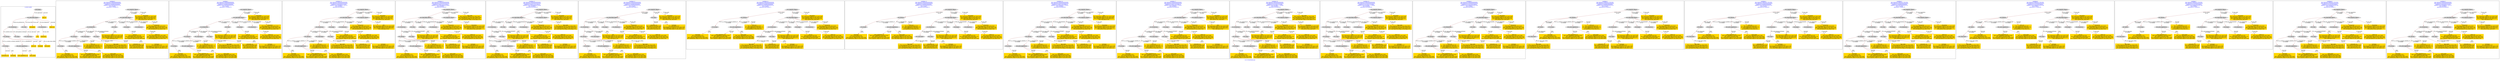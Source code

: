 digraph n0 {
fontcolor="blue"
remincross="true"
label="s12-s-19-artworks.json"
subgraph cluster_0 {
label="1-correct model"
n2[style="filled",color="white",fillcolor="lightgray",label="E12_Production1"];
n3[style="filled",color="white",fillcolor="lightgray",label="E21_Person1"];
n4[style="filled",color="white",fillcolor="lightgray",label="E55_Type1"];
n5[style="filled",color="white",fillcolor="lightgray",label="E52_Time-Span1"];
n6[style="filled",color="white",fillcolor="lightgray",label="E74_Group1"];
n7[style="filled",color="white",fillcolor="lightgray",label="E82_Actor_Appellation1"];
n8[shape="plaintext",style="filled",fillcolor="gold",label="artist_uri"];
n9[style="filled",color="white",fillcolor="lightgray",label="E22_Man-Made_Object1"];
n10[style="filled",color="white",fillcolor="lightgray",label="E35_Title1"];
n11[shape="plaintext",style="filled",fillcolor="gold",label="description"];
n12[style="filled",color="white",fillcolor="lightgray",label="E54_Dimension1"];
n13[shape="plaintext",style="filled",fillcolor="gold",label="object_uri"];
n14[shape="plaintext",style="filled",fillcolor="gold",label="title"];
n15[style="filled",color="white",fillcolor="lightgray",label="E38_Image1"];
n16[shape="plaintext",style="filled",fillcolor="gold",label="img_url"];
n17[shape="plaintext",style="filled",fillcolor="gold",label="date_made"];
n18[shape="plaintext",style="filled",fillcolor="gold",label="dimensions"];
n19[shape="plaintext",style="filled",fillcolor="gold",label="technique"];
n20[shape="plaintext",style="filled",fillcolor="gold",label="nationality_uri"];
n21[shape="plaintext",style="filled",fillcolor="gold",label="nationality"];
n22[shape="plaintext",style="filled",fillcolor="gold",label="artist_appellation_uri"];
n23[shape="plaintext",style="filled",fillcolor="gold",label="artist_name"];
}
subgraph cluster_1 {
label="candidate 0\nlink coherence:0.9090909090909091\nnode coherence:0.9545454545454546\nconfidence:0.4404985495936066\nmapping score:0.4927924458241315\ncost:21.99948\n-precision:0.73-recall:0.76"
n25[style="filled",color="white",fillcolor="lightgray",label="E12_Production1"];
n26[style="filled",color="white",fillcolor="lightgray",label="E21_Person1"];
n27[style="filled",color="white",fillcolor="lightgray",label="E52_Time-Span2"];
n28[style="filled",color="white",fillcolor="lightgray",label="E55_Type1"];
n29[style="filled",color="white",fillcolor="lightgray",label="E74_Group1"];
n30[style="filled",color="white",fillcolor="lightgray",label="E82_Actor_Appellation1"];
n31[style="filled",color="white",fillcolor="lightgray",label="E22_Man-Made_Object1"];
n32[style="filled",color="white",fillcolor="lightgray",label="E35_Title1"];
n33[style="filled",color="white",fillcolor="lightgray",label="E38_Image1"];
n34[style="filled",color="white",fillcolor="lightgray",label="E54_Dimension1"];
n35[style="filled",color="white",fillcolor="lightgray",label="E33_Linguistic_Object2"];
n36[shape="plaintext",style="filled",fillcolor="gold",label="nationality_uri\n[E57_Material,classLink,0.342]\n[E74_Group,classLink,0.339]\n[E55_Type,classLink,0.319]\n[E39_Actor,P3_has_note,0.0]"];
n37[shape="plaintext",style="filled",fillcolor="gold",label="artist_appellation_uri\n[E82_Actor_Appellation,classLink,0.944]\n[E21_Person,classLink,0.048]\n[E73_Information_Object,P3_has_note,0.004]\n[E33_Linguistic_Object,P3_has_note,0.004]"];
n38[shape="plaintext",style="filled",fillcolor="gold",label="artist_name\n[E82_Actor_Appellation,label,0.449]\n[E33_Linguistic_Object,P3_has_note,0.286]\n[E73_Information_Object,P3_has_note,0.209]\n[E22_Man-Made_Object,P3_has_note,0.056]"];
n39[shape="plaintext",style="filled",fillcolor="gold",label="artist_uri\n[E21_Person,classLink,0.59]\n[E82_Actor_Appellation,classLink,0.352]\n[E30_Right,P3_has_note,0.03]\n[E8_Acquisition,P3_has_note,0.027]"];
n40[shape="plaintext",style="filled",fillcolor="gold",label="object_uri\n[E54_Dimension,P3_has_note,0.468]\n[E22_Man-Made_Object,P3_has_note,0.187]\n[E73_Information_Object,P3_has_note,0.186]\n[E34_Inscription,P3_has_note,0.159]"];
n41[shape="plaintext",style="filled",fillcolor="gold",label="nationality\n[E74_Group,label,0.574]\n[E74_Group,classLink,0.342]\n[E33_Linguistic_Object,P3_has_note,0.049]\n[E73_Information_Object,P3_has_note,0.035]"];
n42[shape="plaintext",style="filled",fillcolor="gold",label="technique\n[E55_Type,label,0.347]\n[E29_Design_or_Procedure,P3_has_note,0.339]\n[E73_Information_Object,P3_has_note,0.173]\n[E22_Man-Made_Object,P3_has_note,0.141]"];
n43[shape="plaintext",style="filled",fillcolor="gold",label="date_made\n[E33_Linguistic_Object,P3_has_note,0.348]\n[E52_Time-Span,P82_at_some_time_within,0.301]\n[E73_Information_Object,P3_has_note,0.183]\n[E52_Time-Span,P82a_begin_of_the_begin,0.167]"];
n44[shape="plaintext",style="filled",fillcolor="gold",label="title\n[E73_Information_Object,P3_has_note,0.328]\n[E22_Man-Made_Object,P3_has_note,0.261]\n[E33_Linguistic_Object,P3_has_note,0.257]\n[E35_Title,label,0.154]"];
n45[shape="plaintext",style="filled",fillcolor="gold",label="description\n[E73_Information_Object,P3_has_note,0.345]\n[E33_Linguistic_Object,P3_has_note,0.327]\n[E22_Man-Made_Object,P3_has_note,0.26]\n[E39_Actor,P3_has_note,0.067]"];
n46[shape="plaintext",style="filled",fillcolor="gold",label="dimensions\n[E54_Dimension,P3_has_note,0.542]\n[E22_Man-Made_Object,P3_has_note,0.173]\n[E73_Information_Object,P3_has_note,0.149]\n[E34_Inscription,P3_has_note,0.136]"];
n47[shape="plaintext",style="filled",fillcolor="gold",label="img_url\n[E38_Image,classLink,0.64]\n[E22_Man-Made_Object,classLink,0.179]\n[E78_Collection,classLink,0.096]\n[E33_Linguistic_Object,P3_has_note,0.085]"];
}
subgraph cluster_2 {
label="candidate 1\nlink coherence:0.9090909090909091\nnode coherence:0.9545454545454546\nconfidence:0.4404985495936066\nmapping score:0.4927924458241315\ncost:21.99949\n-precision:0.73-recall:0.76"
n49[style="filled",color="white",fillcolor="lightgray",label="E12_Production1"];
n50[style="filled",color="white",fillcolor="lightgray",label="E21_Person1"];
n51[style="filled",color="white",fillcolor="lightgray",label="E52_Time-Span2"];
n52[style="filled",color="white",fillcolor="lightgray",label="E55_Type1"];
n53[style="filled",color="white",fillcolor="lightgray",label="E74_Group1"];
n54[style="filled",color="white",fillcolor="lightgray",label="E82_Actor_Appellation1"];
n55[style="filled",color="white",fillcolor="lightgray",label="E22_Man-Made_Object1"];
n56[style="filled",color="white",fillcolor="lightgray",label="E35_Title1"];
n57[style="filled",color="white",fillcolor="lightgray",label="E38_Image1"];
n58[style="filled",color="white",fillcolor="lightgray",label="E54_Dimension1"];
n59[style="filled",color="white",fillcolor="lightgray",label="E33_Linguistic_Object1"];
n60[shape="plaintext",style="filled",fillcolor="gold",label="nationality_uri\n[E57_Material,classLink,0.342]\n[E74_Group,classLink,0.339]\n[E55_Type,classLink,0.319]\n[E39_Actor,P3_has_note,0.0]"];
n61[shape="plaintext",style="filled",fillcolor="gold",label="description\n[E73_Information_Object,P3_has_note,0.345]\n[E33_Linguistic_Object,P3_has_note,0.327]\n[E22_Man-Made_Object,P3_has_note,0.26]\n[E39_Actor,P3_has_note,0.067]"];
n62[shape="plaintext",style="filled",fillcolor="gold",label="artist_appellation_uri\n[E82_Actor_Appellation,classLink,0.944]\n[E21_Person,classLink,0.048]\n[E73_Information_Object,P3_has_note,0.004]\n[E33_Linguistic_Object,P3_has_note,0.004]"];
n63[shape="plaintext",style="filled",fillcolor="gold",label="artist_name\n[E82_Actor_Appellation,label,0.449]\n[E33_Linguistic_Object,P3_has_note,0.286]\n[E73_Information_Object,P3_has_note,0.209]\n[E22_Man-Made_Object,P3_has_note,0.056]"];
n64[shape="plaintext",style="filled",fillcolor="gold",label="artist_uri\n[E21_Person,classLink,0.59]\n[E82_Actor_Appellation,classLink,0.352]\n[E30_Right,P3_has_note,0.03]\n[E8_Acquisition,P3_has_note,0.027]"];
n65[shape="plaintext",style="filled",fillcolor="gold",label="object_uri\n[E54_Dimension,P3_has_note,0.468]\n[E22_Man-Made_Object,P3_has_note,0.187]\n[E73_Information_Object,P3_has_note,0.186]\n[E34_Inscription,P3_has_note,0.159]"];
n66[shape="plaintext",style="filled",fillcolor="gold",label="nationality\n[E74_Group,label,0.574]\n[E74_Group,classLink,0.342]\n[E33_Linguistic_Object,P3_has_note,0.049]\n[E73_Information_Object,P3_has_note,0.035]"];
n67[shape="plaintext",style="filled",fillcolor="gold",label="technique\n[E55_Type,label,0.347]\n[E29_Design_or_Procedure,P3_has_note,0.339]\n[E73_Information_Object,P3_has_note,0.173]\n[E22_Man-Made_Object,P3_has_note,0.141]"];
n68[shape="plaintext",style="filled",fillcolor="gold",label="date_made\n[E33_Linguistic_Object,P3_has_note,0.348]\n[E52_Time-Span,P82_at_some_time_within,0.301]\n[E73_Information_Object,P3_has_note,0.183]\n[E52_Time-Span,P82a_begin_of_the_begin,0.167]"];
n69[shape="plaintext",style="filled",fillcolor="gold",label="title\n[E73_Information_Object,P3_has_note,0.328]\n[E22_Man-Made_Object,P3_has_note,0.261]\n[E33_Linguistic_Object,P3_has_note,0.257]\n[E35_Title,label,0.154]"];
n70[shape="plaintext",style="filled",fillcolor="gold",label="dimensions\n[E54_Dimension,P3_has_note,0.542]\n[E22_Man-Made_Object,P3_has_note,0.173]\n[E73_Information_Object,P3_has_note,0.149]\n[E34_Inscription,P3_has_note,0.136]"];
n71[shape="plaintext",style="filled",fillcolor="gold",label="img_url\n[E38_Image,classLink,0.64]\n[E22_Man-Made_Object,classLink,0.179]\n[E78_Collection,classLink,0.096]\n[E33_Linguistic_Object,P3_has_note,0.085]"];
}
subgraph cluster_3 {
label="candidate 10\nlink coherence:0.8636363636363636\nnode coherence:0.9545454545454546\nconfidence:0.4491628553721659\nmapping score:0.4956805477503179\ncost:120.99955\n-precision:0.64-recall:0.67"
n73[style="filled",color="white",fillcolor="lightgray",label="E12_Production1"];
n74[style="filled",color="white",fillcolor="lightgray",label="E21_Person1"];
n75[style="filled",color="white",fillcolor="lightgray",label="E52_Time-Span2"];
n76[style="filled",color="white",fillcolor="lightgray",label="E55_Type1"];
n77[style="filled",color="white",fillcolor="lightgray",label="E74_Group1"];
n78[style="filled",color="white",fillcolor="lightgray",label="E82_Actor_Appellation1"];
n79[style="filled",color="white",fillcolor="lightgray",label="E22_Man-Made_Object1"];
n80[style="filled",color="white",fillcolor="lightgray",label="E38_Image1"];
n81[style="filled",color="white",fillcolor="lightgray",label="E54_Dimension1"];
n82[style="filled",color="white",fillcolor="lightgray",label="E33_Linguistic_Object1"];
n83[style="filled",color="white",fillcolor="lightgray",label="E33_Linguistic_Object2"];
n84[shape="plaintext",style="filled",fillcolor="gold",label="nationality_uri\n[E57_Material,classLink,0.342]\n[E74_Group,classLink,0.339]\n[E55_Type,classLink,0.319]\n[E39_Actor,P3_has_note,0.0]"];
n85[shape="plaintext",style="filled",fillcolor="gold",label="description\n[E73_Information_Object,P3_has_note,0.345]\n[E33_Linguistic_Object,P3_has_note,0.327]\n[E22_Man-Made_Object,P3_has_note,0.26]\n[E39_Actor,P3_has_note,0.067]"];
n86[shape="plaintext",style="filled",fillcolor="gold",label="artist_appellation_uri\n[E82_Actor_Appellation,classLink,0.944]\n[E21_Person,classLink,0.048]\n[E73_Information_Object,P3_has_note,0.004]\n[E33_Linguistic_Object,P3_has_note,0.004]"];
n87[shape="plaintext",style="filled",fillcolor="gold",label="artist_name\n[E82_Actor_Appellation,label,0.449]\n[E33_Linguistic_Object,P3_has_note,0.286]\n[E73_Information_Object,P3_has_note,0.209]\n[E22_Man-Made_Object,P3_has_note,0.056]"];
n88[shape="plaintext",style="filled",fillcolor="gold",label="artist_uri\n[E21_Person,classLink,0.59]\n[E82_Actor_Appellation,classLink,0.352]\n[E30_Right,P3_has_note,0.03]\n[E8_Acquisition,P3_has_note,0.027]"];
n89[shape="plaintext",style="filled",fillcolor="gold",label="object_uri\n[E54_Dimension,P3_has_note,0.468]\n[E22_Man-Made_Object,P3_has_note,0.187]\n[E73_Information_Object,P3_has_note,0.186]\n[E34_Inscription,P3_has_note,0.159]"];
n90[shape="plaintext",style="filled",fillcolor="gold",label="nationality\n[E74_Group,label,0.574]\n[E74_Group,classLink,0.342]\n[E33_Linguistic_Object,P3_has_note,0.049]\n[E73_Information_Object,P3_has_note,0.035]"];
n91[shape="plaintext",style="filled",fillcolor="gold",label="technique\n[E55_Type,label,0.347]\n[E29_Design_or_Procedure,P3_has_note,0.339]\n[E73_Information_Object,P3_has_note,0.173]\n[E22_Man-Made_Object,P3_has_note,0.141]"];
n92[shape="plaintext",style="filled",fillcolor="gold",label="date_made\n[E33_Linguistic_Object,P3_has_note,0.348]\n[E52_Time-Span,P82_at_some_time_within,0.301]\n[E73_Information_Object,P3_has_note,0.183]\n[E52_Time-Span,P82a_begin_of_the_begin,0.167]"];
n93[shape="plaintext",style="filled",fillcolor="gold",label="title\n[E73_Information_Object,P3_has_note,0.328]\n[E22_Man-Made_Object,P3_has_note,0.261]\n[E33_Linguistic_Object,P3_has_note,0.257]\n[E35_Title,label,0.154]"];
n94[shape="plaintext",style="filled",fillcolor="gold",label="dimensions\n[E54_Dimension,P3_has_note,0.542]\n[E22_Man-Made_Object,P3_has_note,0.173]\n[E73_Information_Object,P3_has_note,0.149]\n[E34_Inscription,P3_has_note,0.136]"];
n95[shape="plaintext",style="filled",fillcolor="gold",label="img_url\n[E38_Image,classLink,0.64]\n[E22_Man-Made_Object,classLink,0.179]\n[E78_Collection,classLink,0.096]\n[E33_Linguistic_Object,P3_has_note,0.085]"];
}
subgraph cluster_4 {
label="candidate 11\nlink coherence:0.8636363636363636\nnode coherence:0.9545454545454546\nconfidence:0.44442123721740123\nmapping score:0.49410000836539636\ncost:120.99953\n-precision:0.64-recall:0.67"
n97[style="filled",color="white",fillcolor="lightgray",label="E12_Production1"];
n98[style="filled",color="white",fillcolor="lightgray",label="E21_Person1"];
n99[style="filled",color="white",fillcolor="lightgray",label="E55_Type1"];
n100[style="filled",color="white",fillcolor="lightgray",label="E74_Group1"];
n101[style="filled",color="white",fillcolor="lightgray",label="E82_Actor_Appellation1"];
n102[style="filled",color="white",fillcolor="lightgray",label="E22_Man-Made_Object1"];
n103[style="filled",color="white",fillcolor="lightgray",label="E35_Title1"];
n104[style="filled",color="white",fillcolor="lightgray",label="E38_Image1"];
n105[style="filled",color="white",fillcolor="lightgray",label="E54_Dimension1"];
n106[style="filled",color="white",fillcolor="lightgray",label="E33_Linguistic_Object2"];
n107[style="filled",color="white",fillcolor="lightgray",label="E33_Linguistic_Object1"];
n108[shape="plaintext",style="filled",fillcolor="gold",label="nationality_uri\n[E57_Material,classLink,0.342]\n[E74_Group,classLink,0.339]\n[E55_Type,classLink,0.319]\n[E39_Actor,P3_has_note,0.0]"];
n109[shape="plaintext",style="filled",fillcolor="gold",label="description\n[E73_Information_Object,P3_has_note,0.345]\n[E33_Linguistic_Object,P3_has_note,0.327]\n[E22_Man-Made_Object,P3_has_note,0.26]\n[E39_Actor,P3_has_note,0.067]"];
n110[shape="plaintext",style="filled",fillcolor="gold",label="artist_appellation_uri\n[E82_Actor_Appellation,classLink,0.944]\n[E21_Person,classLink,0.048]\n[E73_Information_Object,P3_has_note,0.004]\n[E33_Linguistic_Object,P3_has_note,0.004]"];
n111[shape="plaintext",style="filled",fillcolor="gold",label="artist_name\n[E82_Actor_Appellation,label,0.449]\n[E33_Linguistic_Object,P3_has_note,0.286]\n[E73_Information_Object,P3_has_note,0.209]\n[E22_Man-Made_Object,P3_has_note,0.056]"];
n112[shape="plaintext",style="filled",fillcolor="gold",label="artist_uri\n[E21_Person,classLink,0.59]\n[E82_Actor_Appellation,classLink,0.352]\n[E30_Right,P3_has_note,0.03]\n[E8_Acquisition,P3_has_note,0.027]"];
n113[shape="plaintext",style="filled",fillcolor="gold",label="object_uri\n[E54_Dimension,P3_has_note,0.468]\n[E22_Man-Made_Object,P3_has_note,0.187]\n[E73_Information_Object,P3_has_note,0.186]\n[E34_Inscription,P3_has_note,0.159]"];
n114[shape="plaintext",style="filled",fillcolor="gold",label="nationality\n[E74_Group,label,0.574]\n[E74_Group,classLink,0.342]\n[E33_Linguistic_Object,P3_has_note,0.049]\n[E73_Information_Object,P3_has_note,0.035]"];
n115[shape="plaintext",style="filled",fillcolor="gold",label="technique\n[E55_Type,label,0.347]\n[E29_Design_or_Procedure,P3_has_note,0.339]\n[E73_Information_Object,P3_has_note,0.173]\n[E22_Man-Made_Object,P3_has_note,0.141]"];
n116[shape="plaintext",style="filled",fillcolor="gold",label="date_made\n[E33_Linguistic_Object,P3_has_note,0.348]\n[E52_Time-Span,P82_at_some_time_within,0.301]\n[E73_Information_Object,P3_has_note,0.183]\n[E52_Time-Span,P82a_begin_of_the_begin,0.167]"];
n117[shape="plaintext",style="filled",fillcolor="gold",label="title\n[E73_Information_Object,P3_has_note,0.328]\n[E22_Man-Made_Object,P3_has_note,0.261]\n[E33_Linguistic_Object,P3_has_note,0.257]\n[E35_Title,label,0.154]"];
n118[shape="plaintext",style="filled",fillcolor="gold",label="dimensions\n[E54_Dimension,P3_has_note,0.542]\n[E22_Man-Made_Object,P3_has_note,0.173]\n[E73_Information_Object,P3_has_note,0.149]\n[E34_Inscription,P3_has_note,0.136]"];
n119[shape="plaintext",style="filled",fillcolor="gold",label="img_url\n[E38_Image,classLink,0.64]\n[E22_Man-Made_Object,classLink,0.179]\n[E78_Collection,classLink,0.096]\n[E33_Linguistic_Object,P3_has_note,0.085]"];
}
subgraph cluster_5 {
label="candidate 12\nlink coherence:0.8636363636363636\nnode coherence:0.9545454545454546\nconfidence:0.44442123721740123\nmapping score:0.49410000836539636\ncost:120.99954\n-precision:0.64-recall:0.67"
n121[style="filled",color="white",fillcolor="lightgray",label="E12_Production1"];
n122[style="filled",color="white",fillcolor="lightgray",label="E21_Person1"];
n123[style="filled",color="white",fillcolor="lightgray",label="E55_Type1"];
n124[style="filled",color="white",fillcolor="lightgray",label="E74_Group1"];
n125[style="filled",color="white",fillcolor="lightgray",label="E82_Actor_Appellation1"];
n126[style="filled",color="white",fillcolor="lightgray",label="E22_Man-Made_Object1"];
n127[style="filled",color="white",fillcolor="lightgray",label="E35_Title1"];
n128[style="filled",color="white",fillcolor="lightgray",label="E38_Image1"];
n129[style="filled",color="white",fillcolor="lightgray",label="E54_Dimension1"];
n130[style="filled",color="white",fillcolor="lightgray",label="E33_Linguistic_Object1"];
n131[style="filled",color="white",fillcolor="lightgray",label="E33_Linguistic_Object2"];
n132[shape="plaintext",style="filled",fillcolor="gold",label="nationality_uri\n[E57_Material,classLink,0.342]\n[E74_Group,classLink,0.339]\n[E55_Type,classLink,0.319]\n[E39_Actor,P3_has_note,0.0]"];
n133[shape="plaintext",style="filled",fillcolor="gold",label="description\n[E73_Information_Object,P3_has_note,0.345]\n[E33_Linguistic_Object,P3_has_note,0.327]\n[E22_Man-Made_Object,P3_has_note,0.26]\n[E39_Actor,P3_has_note,0.067]"];
n134[shape="plaintext",style="filled",fillcolor="gold",label="artist_appellation_uri\n[E82_Actor_Appellation,classLink,0.944]\n[E21_Person,classLink,0.048]\n[E73_Information_Object,P3_has_note,0.004]\n[E33_Linguistic_Object,P3_has_note,0.004]"];
n135[shape="plaintext",style="filled",fillcolor="gold",label="artist_name\n[E82_Actor_Appellation,label,0.449]\n[E33_Linguistic_Object,P3_has_note,0.286]\n[E73_Information_Object,P3_has_note,0.209]\n[E22_Man-Made_Object,P3_has_note,0.056]"];
n136[shape="plaintext",style="filled",fillcolor="gold",label="artist_uri\n[E21_Person,classLink,0.59]\n[E82_Actor_Appellation,classLink,0.352]\n[E30_Right,P3_has_note,0.03]\n[E8_Acquisition,P3_has_note,0.027]"];
n137[shape="plaintext",style="filled",fillcolor="gold",label="object_uri\n[E54_Dimension,P3_has_note,0.468]\n[E22_Man-Made_Object,P3_has_note,0.187]\n[E73_Information_Object,P3_has_note,0.186]\n[E34_Inscription,P3_has_note,0.159]"];
n138[shape="plaintext",style="filled",fillcolor="gold",label="nationality\n[E74_Group,label,0.574]\n[E74_Group,classLink,0.342]\n[E33_Linguistic_Object,P3_has_note,0.049]\n[E73_Information_Object,P3_has_note,0.035]"];
n139[shape="plaintext",style="filled",fillcolor="gold",label="technique\n[E55_Type,label,0.347]\n[E29_Design_or_Procedure,P3_has_note,0.339]\n[E73_Information_Object,P3_has_note,0.173]\n[E22_Man-Made_Object,P3_has_note,0.141]"];
n140[shape="plaintext",style="filled",fillcolor="gold",label="date_made\n[E33_Linguistic_Object,P3_has_note,0.348]\n[E52_Time-Span,P82_at_some_time_within,0.301]\n[E73_Information_Object,P3_has_note,0.183]\n[E52_Time-Span,P82a_begin_of_the_begin,0.167]"];
n141[shape="plaintext",style="filled",fillcolor="gold",label="title\n[E73_Information_Object,P3_has_note,0.328]\n[E22_Man-Made_Object,P3_has_note,0.261]\n[E33_Linguistic_Object,P3_has_note,0.257]\n[E35_Title,label,0.154]"];
n142[shape="plaintext",style="filled",fillcolor="gold",label="dimensions\n[E54_Dimension,P3_has_note,0.542]\n[E22_Man-Made_Object,P3_has_note,0.173]\n[E73_Information_Object,P3_has_note,0.149]\n[E34_Inscription,P3_has_note,0.136]"];
n143[shape="plaintext",style="filled",fillcolor="gold",label="img_url\n[E38_Image,classLink,0.64]\n[E22_Man-Made_Object,classLink,0.179]\n[E78_Collection,classLink,0.096]\n[E33_Linguistic_Object,P3_has_note,0.085]"];
}
subgraph cluster_6 {
label="candidate 13\nlink coherence:0.8636363636363636\nnode coherence:0.9545454545454546\nconfidence:0.4404985495936066\nmapping score:0.4927924458241315\ncost:21.99953\n-precision:0.68-recall:0.71"
n145[style="filled",color="white",fillcolor="lightgray",label="E12_Production1"];
n146[style="filled",color="white",fillcolor="lightgray",label="E21_Person1"];
n147[style="filled",color="white",fillcolor="lightgray",label="E52_Time-Span2"];
n148[style="filled",color="white",fillcolor="lightgray",label="E74_Group1"];
n149[style="filled",color="white",fillcolor="lightgray",label="E82_Actor_Appellation1"];
n150[style="filled",color="white",fillcolor="lightgray",label="E22_Man-Made_Object1"];
n151[style="filled",color="white",fillcolor="lightgray",label="E35_Title1"];
n152[style="filled",color="white",fillcolor="lightgray",label="E38_Image1"];
n153[style="filled",color="white",fillcolor="lightgray",label="E54_Dimension1"];
n154[style="filled",color="white",fillcolor="lightgray",label="E33_Linguistic_Object2"];
n155[style="filled",color="white",fillcolor="lightgray",label="E55_Type1"];
n156[shape="plaintext",style="filled",fillcolor="gold",label="nationality_uri\n[E57_Material,classLink,0.342]\n[E74_Group,classLink,0.339]\n[E55_Type,classLink,0.319]\n[E39_Actor,P3_has_note,0.0]"];
n157[shape="plaintext",style="filled",fillcolor="gold",label="artist_appellation_uri\n[E82_Actor_Appellation,classLink,0.944]\n[E21_Person,classLink,0.048]\n[E73_Information_Object,P3_has_note,0.004]\n[E33_Linguistic_Object,P3_has_note,0.004]"];
n158[shape="plaintext",style="filled",fillcolor="gold",label="artist_name\n[E82_Actor_Appellation,label,0.449]\n[E33_Linguistic_Object,P3_has_note,0.286]\n[E73_Information_Object,P3_has_note,0.209]\n[E22_Man-Made_Object,P3_has_note,0.056]"];
n159[shape="plaintext",style="filled",fillcolor="gold",label="artist_uri\n[E21_Person,classLink,0.59]\n[E82_Actor_Appellation,classLink,0.352]\n[E30_Right,P3_has_note,0.03]\n[E8_Acquisition,P3_has_note,0.027]"];
n160[shape="plaintext",style="filled",fillcolor="gold",label="object_uri\n[E54_Dimension,P3_has_note,0.468]\n[E22_Man-Made_Object,P3_has_note,0.187]\n[E73_Information_Object,P3_has_note,0.186]\n[E34_Inscription,P3_has_note,0.159]"];
n161[shape="plaintext",style="filled",fillcolor="gold",label="nationality\n[E74_Group,label,0.574]\n[E74_Group,classLink,0.342]\n[E33_Linguistic_Object,P3_has_note,0.049]\n[E73_Information_Object,P3_has_note,0.035]"];
n162[shape="plaintext",style="filled",fillcolor="gold",label="technique\n[E55_Type,label,0.347]\n[E29_Design_or_Procedure,P3_has_note,0.339]\n[E73_Information_Object,P3_has_note,0.173]\n[E22_Man-Made_Object,P3_has_note,0.141]"];
n163[shape="plaintext",style="filled",fillcolor="gold",label="date_made\n[E33_Linguistic_Object,P3_has_note,0.348]\n[E52_Time-Span,P82_at_some_time_within,0.301]\n[E73_Information_Object,P3_has_note,0.183]\n[E52_Time-Span,P82a_begin_of_the_begin,0.167]"];
n164[shape="plaintext",style="filled",fillcolor="gold",label="title\n[E73_Information_Object,P3_has_note,0.328]\n[E22_Man-Made_Object,P3_has_note,0.261]\n[E33_Linguistic_Object,P3_has_note,0.257]\n[E35_Title,label,0.154]"];
n165[shape="plaintext",style="filled",fillcolor="gold",label="description\n[E73_Information_Object,P3_has_note,0.345]\n[E33_Linguistic_Object,P3_has_note,0.327]\n[E22_Man-Made_Object,P3_has_note,0.26]\n[E39_Actor,P3_has_note,0.067]"];
n166[shape="plaintext",style="filled",fillcolor="gold",label="dimensions\n[E54_Dimension,P3_has_note,0.542]\n[E22_Man-Made_Object,P3_has_note,0.173]\n[E73_Information_Object,P3_has_note,0.149]\n[E34_Inscription,P3_has_note,0.136]"];
n167[shape="plaintext",style="filled",fillcolor="gold",label="img_url\n[E38_Image,classLink,0.64]\n[E22_Man-Made_Object,classLink,0.179]\n[E78_Collection,classLink,0.096]\n[E33_Linguistic_Object,P3_has_note,0.085]"];
}
subgraph cluster_7 {
label="candidate 14\nlink coherence:0.8636363636363636\nnode coherence:0.9545454545454546\nconfidence:0.4404985495936066\nmapping score:0.4927924458241315\ncost:21.99956\n-precision:0.68-recall:0.71"
n169[style="filled",color="white",fillcolor="lightgray",label="E12_Production1"];
n170[style="filled",color="white",fillcolor="lightgray",label="E52_Time-Span2"];
n171[style="filled",color="white",fillcolor="lightgray",label="E55_Type1"];
n172[style="filled",color="white",fillcolor="lightgray",label="E21_Person1"];
n173[style="filled",color="white",fillcolor="lightgray",label="E74_Group1"];
n174[style="filled",color="white",fillcolor="lightgray",label="E82_Actor_Appellation1"];
n175[style="filled",color="white",fillcolor="lightgray",label="E22_Man-Made_Object1"];
n176[style="filled",color="white",fillcolor="lightgray",label="E35_Title1"];
n177[style="filled",color="white",fillcolor="lightgray",label="E38_Image1"];
n178[style="filled",color="white",fillcolor="lightgray",label="E54_Dimension1"];
n179[style="filled",color="white",fillcolor="lightgray",label="E33_Linguistic_Object2"];
n180[shape="plaintext",style="filled",fillcolor="gold",label="nationality_uri\n[E57_Material,classLink,0.342]\n[E74_Group,classLink,0.339]\n[E55_Type,classLink,0.319]\n[E39_Actor,P3_has_note,0.0]"];
n181[shape="plaintext",style="filled",fillcolor="gold",label="artist_appellation_uri\n[E82_Actor_Appellation,classLink,0.944]\n[E21_Person,classLink,0.048]\n[E73_Information_Object,P3_has_note,0.004]\n[E33_Linguistic_Object,P3_has_note,0.004]"];
n182[shape="plaintext",style="filled",fillcolor="gold",label="artist_name\n[E82_Actor_Appellation,label,0.449]\n[E33_Linguistic_Object,P3_has_note,0.286]\n[E73_Information_Object,P3_has_note,0.209]\n[E22_Man-Made_Object,P3_has_note,0.056]"];
n183[shape="plaintext",style="filled",fillcolor="gold",label="artist_uri\n[E21_Person,classLink,0.59]\n[E82_Actor_Appellation,classLink,0.352]\n[E30_Right,P3_has_note,0.03]\n[E8_Acquisition,P3_has_note,0.027]"];
n184[shape="plaintext",style="filled",fillcolor="gold",label="object_uri\n[E54_Dimension,P3_has_note,0.468]\n[E22_Man-Made_Object,P3_has_note,0.187]\n[E73_Information_Object,P3_has_note,0.186]\n[E34_Inscription,P3_has_note,0.159]"];
n185[shape="plaintext",style="filled",fillcolor="gold",label="nationality\n[E74_Group,label,0.574]\n[E74_Group,classLink,0.342]\n[E33_Linguistic_Object,P3_has_note,0.049]\n[E73_Information_Object,P3_has_note,0.035]"];
n186[shape="plaintext",style="filled",fillcolor="gold",label="technique\n[E55_Type,label,0.347]\n[E29_Design_or_Procedure,P3_has_note,0.339]\n[E73_Information_Object,P3_has_note,0.173]\n[E22_Man-Made_Object,P3_has_note,0.141]"];
n187[shape="plaintext",style="filled",fillcolor="gold",label="date_made\n[E33_Linguistic_Object,P3_has_note,0.348]\n[E52_Time-Span,P82_at_some_time_within,0.301]\n[E73_Information_Object,P3_has_note,0.183]\n[E52_Time-Span,P82a_begin_of_the_begin,0.167]"];
n188[shape="plaintext",style="filled",fillcolor="gold",label="title\n[E73_Information_Object,P3_has_note,0.328]\n[E22_Man-Made_Object,P3_has_note,0.261]\n[E33_Linguistic_Object,P3_has_note,0.257]\n[E35_Title,label,0.154]"];
n189[shape="plaintext",style="filled",fillcolor="gold",label="description\n[E73_Information_Object,P3_has_note,0.345]\n[E33_Linguistic_Object,P3_has_note,0.327]\n[E22_Man-Made_Object,P3_has_note,0.26]\n[E39_Actor,P3_has_note,0.067]"];
n190[shape="plaintext",style="filled",fillcolor="gold",label="dimensions\n[E54_Dimension,P3_has_note,0.542]\n[E22_Man-Made_Object,P3_has_note,0.173]\n[E73_Information_Object,P3_has_note,0.149]\n[E34_Inscription,P3_has_note,0.136]"];
n191[shape="plaintext",style="filled",fillcolor="gold",label="img_url\n[E38_Image,classLink,0.64]\n[E22_Man-Made_Object,classLink,0.179]\n[E78_Collection,classLink,0.096]\n[E33_Linguistic_Object,P3_has_note,0.085]"];
}
subgraph cluster_8 {
label="candidate 15\nlink coherence:0.8636363636363636\nnode coherence:0.9545454545454546\nconfidence:0.4404985495936066\nmapping score:0.4927924458241315\ncost:21.99957\n-precision:0.68-recall:0.71"
n193[style="filled",color="white",fillcolor="lightgray",label="E12_Production1"];
n194[style="filled",color="white",fillcolor="lightgray",label="E52_Time-Span2"];
n195[style="filled",color="white",fillcolor="lightgray",label="E55_Type1"];
n196[style="filled",color="white",fillcolor="lightgray",label="E21_Person1"];
n197[style="filled",color="white",fillcolor="lightgray",label="E74_Group1"];
n198[style="filled",color="white",fillcolor="lightgray",label="E82_Actor_Appellation1"];
n199[style="filled",color="white",fillcolor="lightgray",label="E22_Man-Made_Object1"];
n200[style="filled",color="white",fillcolor="lightgray",label="E35_Title1"];
n201[style="filled",color="white",fillcolor="lightgray",label="E38_Image1"];
n202[style="filled",color="white",fillcolor="lightgray",label="E54_Dimension1"];
n203[style="filled",color="white",fillcolor="lightgray",label="E33_Linguistic_Object1"];
n204[shape="plaintext",style="filled",fillcolor="gold",label="nationality_uri\n[E57_Material,classLink,0.342]\n[E74_Group,classLink,0.339]\n[E55_Type,classLink,0.319]\n[E39_Actor,P3_has_note,0.0]"];
n205[shape="plaintext",style="filled",fillcolor="gold",label="description\n[E73_Information_Object,P3_has_note,0.345]\n[E33_Linguistic_Object,P3_has_note,0.327]\n[E22_Man-Made_Object,P3_has_note,0.26]\n[E39_Actor,P3_has_note,0.067]"];
n206[shape="plaintext",style="filled",fillcolor="gold",label="artist_appellation_uri\n[E82_Actor_Appellation,classLink,0.944]\n[E21_Person,classLink,0.048]\n[E73_Information_Object,P3_has_note,0.004]\n[E33_Linguistic_Object,P3_has_note,0.004]"];
n207[shape="plaintext",style="filled",fillcolor="gold",label="artist_name\n[E82_Actor_Appellation,label,0.449]\n[E33_Linguistic_Object,P3_has_note,0.286]\n[E73_Information_Object,P3_has_note,0.209]\n[E22_Man-Made_Object,P3_has_note,0.056]"];
n208[shape="plaintext",style="filled",fillcolor="gold",label="artist_uri\n[E21_Person,classLink,0.59]\n[E82_Actor_Appellation,classLink,0.352]\n[E30_Right,P3_has_note,0.03]\n[E8_Acquisition,P3_has_note,0.027]"];
n209[shape="plaintext",style="filled",fillcolor="gold",label="object_uri\n[E54_Dimension,P3_has_note,0.468]\n[E22_Man-Made_Object,P3_has_note,0.187]\n[E73_Information_Object,P3_has_note,0.186]\n[E34_Inscription,P3_has_note,0.159]"];
n210[shape="plaintext",style="filled",fillcolor="gold",label="nationality\n[E74_Group,label,0.574]\n[E74_Group,classLink,0.342]\n[E33_Linguistic_Object,P3_has_note,0.049]\n[E73_Information_Object,P3_has_note,0.035]"];
n211[shape="plaintext",style="filled",fillcolor="gold",label="technique\n[E55_Type,label,0.347]\n[E29_Design_or_Procedure,P3_has_note,0.339]\n[E73_Information_Object,P3_has_note,0.173]\n[E22_Man-Made_Object,P3_has_note,0.141]"];
n212[shape="plaintext",style="filled",fillcolor="gold",label="date_made\n[E33_Linguistic_Object,P3_has_note,0.348]\n[E52_Time-Span,P82_at_some_time_within,0.301]\n[E73_Information_Object,P3_has_note,0.183]\n[E52_Time-Span,P82a_begin_of_the_begin,0.167]"];
n213[shape="plaintext",style="filled",fillcolor="gold",label="title\n[E73_Information_Object,P3_has_note,0.328]\n[E22_Man-Made_Object,P3_has_note,0.261]\n[E33_Linguistic_Object,P3_has_note,0.257]\n[E35_Title,label,0.154]"];
n214[shape="plaintext",style="filled",fillcolor="gold",label="dimensions\n[E54_Dimension,P3_has_note,0.542]\n[E22_Man-Made_Object,P3_has_note,0.173]\n[E73_Information_Object,P3_has_note,0.149]\n[E34_Inscription,P3_has_note,0.136]"];
n215[shape="plaintext",style="filled",fillcolor="gold",label="img_url\n[E38_Image,classLink,0.64]\n[E22_Man-Made_Object,classLink,0.179]\n[E78_Collection,classLink,0.096]\n[E33_Linguistic_Object,P3_has_note,0.085]"];
}
subgraph cluster_9 {
label="candidate 16\nlink coherence:0.8636363636363636\nnode coherence:0.9545454545454546\nconfidence:0.42987214552896114\nmapping score:0.4892503111359163\ncost:120.99954\n-precision:0.59-recall:0.62"
n217[style="filled",color="white",fillcolor="lightgray",label="E12_Production1"];
n218[style="filled",color="white",fillcolor="lightgray",label="E21_Person1"];
n219[style="filled",color="white",fillcolor="lightgray",label="E52_Time-Span2"];
n220[style="filled",color="white",fillcolor="lightgray",label="E55_Type1"];
n221[style="filled",color="white",fillcolor="lightgray",label="E74_Group1"];
n222[style="filled",color="white",fillcolor="lightgray",label="E82_Actor_Appellation1"];
n223[style="filled",color="white",fillcolor="lightgray",label="E22_Man-Made_Object1"];
n224[style="filled",color="white",fillcolor="lightgray",label="E38_Image1"];
n225[style="filled",color="white",fillcolor="lightgray",label="E54_Dimension1"];
n226[style="filled",color="white",fillcolor="lightgray",label="E33_Linguistic_Object2"];
n227[style="filled",color="white",fillcolor="lightgray",label="E33_Linguistic_Object1"];
n228[shape="plaintext",style="filled",fillcolor="gold",label="nationality_uri\n[E57_Material,classLink,0.342]\n[E74_Group,classLink,0.339]\n[E55_Type,classLink,0.319]\n[E39_Actor,P3_has_note,0.0]"];
n229[shape="plaintext",style="filled",fillcolor="gold",label="nationality\n[E74_Group,label,0.574]\n[E74_Group,classLink,0.342]\n[E33_Linguistic_Object,P3_has_note,0.049]\n[E73_Information_Object,P3_has_note,0.035]"];
n230[shape="plaintext",style="filled",fillcolor="gold",label="description\n[E73_Information_Object,P3_has_note,0.345]\n[E33_Linguistic_Object,P3_has_note,0.327]\n[E22_Man-Made_Object,P3_has_note,0.26]\n[E39_Actor,P3_has_note,0.067]"];
n231[shape="plaintext",style="filled",fillcolor="gold",label="artist_appellation_uri\n[E82_Actor_Appellation,classLink,0.944]\n[E21_Person,classLink,0.048]\n[E73_Information_Object,P3_has_note,0.004]\n[E33_Linguistic_Object,P3_has_note,0.004]"];
n232[shape="plaintext",style="filled",fillcolor="gold",label="artist_name\n[E82_Actor_Appellation,label,0.449]\n[E33_Linguistic_Object,P3_has_note,0.286]\n[E73_Information_Object,P3_has_note,0.209]\n[E22_Man-Made_Object,P3_has_note,0.056]"];
n233[shape="plaintext",style="filled",fillcolor="gold",label="artist_uri\n[E21_Person,classLink,0.59]\n[E82_Actor_Appellation,classLink,0.352]\n[E30_Right,P3_has_note,0.03]\n[E8_Acquisition,P3_has_note,0.027]"];
n234[shape="plaintext",style="filled",fillcolor="gold",label="object_uri\n[E54_Dimension,P3_has_note,0.468]\n[E22_Man-Made_Object,P3_has_note,0.187]\n[E73_Information_Object,P3_has_note,0.186]\n[E34_Inscription,P3_has_note,0.159]"];
n235[shape="plaintext",style="filled",fillcolor="gold",label="technique\n[E55_Type,label,0.347]\n[E29_Design_or_Procedure,P3_has_note,0.339]\n[E73_Information_Object,P3_has_note,0.173]\n[E22_Man-Made_Object,P3_has_note,0.141]"];
n236[shape="plaintext",style="filled",fillcolor="gold",label="date_made\n[E33_Linguistic_Object,P3_has_note,0.348]\n[E52_Time-Span,P82_at_some_time_within,0.301]\n[E73_Information_Object,P3_has_note,0.183]\n[E52_Time-Span,P82a_begin_of_the_begin,0.167]"];
n237[shape="plaintext",style="filled",fillcolor="gold",label="title\n[E73_Information_Object,P3_has_note,0.328]\n[E22_Man-Made_Object,P3_has_note,0.261]\n[E33_Linguistic_Object,P3_has_note,0.257]\n[E35_Title,label,0.154]"];
n238[shape="plaintext",style="filled",fillcolor="gold",label="dimensions\n[E54_Dimension,P3_has_note,0.542]\n[E22_Man-Made_Object,P3_has_note,0.173]\n[E73_Information_Object,P3_has_note,0.149]\n[E34_Inscription,P3_has_note,0.136]"];
n239[shape="plaintext",style="filled",fillcolor="gold",label="img_url\n[E38_Image,classLink,0.64]\n[E22_Man-Made_Object,classLink,0.179]\n[E78_Collection,classLink,0.096]\n[E33_Linguistic_Object,P3_has_note,0.085]"];
}
subgraph cluster_10 {
label="candidate 17\nlink coherence:0.8636363636363636\nnode coherence:0.9545454545454546\nconfidence:0.42987214552896114\nmapping score:0.4892503111359163\ncost:120.99955\n-precision:0.59-recall:0.62"
n241[style="filled",color="white",fillcolor="lightgray",label="E12_Production1"];
n242[style="filled",color="white",fillcolor="lightgray",label="E21_Person1"];
n243[style="filled",color="white",fillcolor="lightgray",label="E52_Time-Span2"];
n244[style="filled",color="white",fillcolor="lightgray",label="E55_Type1"];
n245[style="filled",color="white",fillcolor="lightgray",label="E74_Group1"];
n246[style="filled",color="white",fillcolor="lightgray",label="E82_Actor_Appellation1"];
n247[style="filled",color="white",fillcolor="lightgray",label="E22_Man-Made_Object1"];
n248[style="filled",color="white",fillcolor="lightgray",label="E38_Image1"];
n249[style="filled",color="white",fillcolor="lightgray",label="E54_Dimension1"];
n250[style="filled",color="white",fillcolor="lightgray",label="E33_Linguistic_Object1"];
n251[style="filled",color="white",fillcolor="lightgray",label="E33_Linguistic_Object2"];
n252[shape="plaintext",style="filled",fillcolor="gold",label="nationality_uri\n[E57_Material,classLink,0.342]\n[E74_Group,classLink,0.339]\n[E55_Type,classLink,0.319]\n[E39_Actor,P3_has_note,0.0]"];
n253[shape="plaintext",style="filled",fillcolor="gold",label="nationality\n[E74_Group,label,0.574]\n[E74_Group,classLink,0.342]\n[E33_Linguistic_Object,P3_has_note,0.049]\n[E73_Information_Object,P3_has_note,0.035]"];
n254[shape="plaintext",style="filled",fillcolor="gold",label="description\n[E73_Information_Object,P3_has_note,0.345]\n[E33_Linguistic_Object,P3_has_note,0.327]\n[E22_Man-Made_Object,P3_has_note,0.26]\n[E39_Actor,P3_has_note,0.067]"];
n255[shape="plaintext",style="filled",fillcolor="gold",label="artist_appellation_uri\n[E82_Actor_Appellation,classLink,0.944]\n[E21_Person,classLink,0.048]\n[E73_Information_Object,P3_has_note,0.004]\n[E33_Linguistic_Object,P3_has_note,0.004]"];
n256[shape="plaintext",style="filled",fillcolor="gold",label="artist_name\n[E82_Actor_Appellation,label,0.449]\n[E33_Linguistic_Object,P3_has_note,0.286]\n[E73_Information_Object,P3_has_note,0.209]\n[E22_Man-Made_Object,P3_has_note,0.056]"];
n257[shape="plaintext",style="filled",fillcolor="gold",label="artist_uri\n[E21_Person,classLink,0.59]\n[E82_Actor_Appellation,classLink,0.352]\n[E30_Right,P3_has_note,0.03]\n[E8_Acquisition,P3_has_note,0.027]"];
n258[shape="plaintext",style="filled",fillcolor="gold",label="object_uri\n[E54_Dimension,P3_has_note,0.468]\n[E22_Man-Made_Object,P3_has_note,0.187]\n[E73_Information_Object,P3_has_note,0.186]\n[E34_Inscription,P3_has_note,0.159]"];
n259[shape="plaintext",style="filled",fillcolor="gold",label="technique\n[E55_Type,label,0.347]\n[E29_Design_or_Procedure,P3_has_note,0.339]\n[E73_Information_Object,P3_has_note,0.173]\n[E22_Man-Made_Object,P3_has_note,0.141]"];
n260[shape="plaintext",style="filled",fillcolor="gold",label="date_made\n[E33_Linguistic_Object,P3_has_note,0.348]\n[E52_Time-Span,P82_at_some_time_within,0.301]\n[E73_Information_Object,P3_has_note,0.183]\n[E52_Time-Span,P82a_begin_of_the_begin,0.167]"];
n261[shape="plaintext",style="filled",fillcolor="gold",label="title\n[E73_Information_Object,P3_has_note,0.328]\n[E22_Man-Made_Object,P3_has_note,0.261]\n[E33_Linguistic_Object,P3_has_note,0.257]\n[E35_Title,label,0.154]"];
n262[shape="plaintext",style="filled",fillcolor="gold",label="dimensions\n[E54_Dimension,P3_has_note,0.542]\n[E22_Man-Made_Object,P3_has_note,0.173]\n[E73_Information_Object,P3_has_note,0.149]\n[E34_Inscription,P3_has_note,0.136]"];
n263[shape="plaintext",style="filled",fillcolor="gold",label="img_url\n[E38_Image,classLink,0.64]\n[E22_Man-Made_Object,classLink,0.179]\n[E78_Collection,classLink,0.096]\n[E33_Linguistic_Object,P3_has_note,0.085]"];
}
subgraph cluster_11 {
label="candidate 18\nlink coherence:0.8636363636363636\nnode coherence:0.9545454545454546\nconfidence:0.4251305273741965\nmapping score:0.4876697717509948\ncost:120.99953\n-precision:0.59-recall:0.62"
n265[style="filled",color="white",fillcolor="lightgray",label="E12_Production1"];
n266[style="filled",color="white",fillcolor="lightgray",label="E21_Person1"];
n267[style="filled",color="white",fillcolor="lightgray",label="E55_Type1"];
n268[style="filled",color="white",fillcolor="lightgray",label="E74_Group1"];
n269[style="filled",color="white",fillcolor="lightgray",label="E82_Actor_Appellation1"];
n270[style="filled",color="white",fillcolor="lightgray",label="E22_Man-Made_Object1"];
n271[style="filled",color="white",fillcolor="lightgray",label="E35_Title1"];
n272[style="filled",color="white",fillcolor="lightgray",label="E38_Image1"];
n273[style="filled",color="white",fillcolor="lightgray",label="E54_Dimension1"];
n274[style="filled",color="white",fillcolor="lightgray",label="E33_Linguistic_Object2"];
n275[style="filled",color="white",fillcolor="lightgray",label="E33_Linguistic_Object1"];
n276[shape="plaintext",style="filled",fillcolor="gold",label="nationality_uri\n[E57_Material,classLink,0.342]\n[E74_Group,classLink,0.339]\n[E55_Type,classLink,0.319]\n[E39_Actor,P3_has_note,0.0]"];
n277[shape="plaintext",style="filled",fillcolor="gold",label="nationality\n[E74_Group,label,0.574]\n[E74_Group,classLink,0.342]\n[E33_Linguistic_Object,P3_has_note,0.049]\n[E73_Information_Object,P3_has_note,0.035]"];
n278[shape="plaintext",style="filled",fillcolor="gold",label="description\n[E73_Information_Object,P3_has_note,0.345]\n[E33_Linguistic_Object,P3_has_note,0.327]\n[E22_Man-Made_Object,P3_has_note,0.26]\n[E39_Actor,P3_has_note,0.067]"];
n279[shape="plaintext",style="filled",fillcolor="gold",label="artist_appellation_uri\n[E82_Actor_Appellation,classLink,0.944]\n[E21_Person,classLink,0.048]\n[E73_Information_Object,P3_has_note,0.004]\n[E33_Linguistic_Object,P3_has_note,0.004]"];
n280[shape="plaintext",style="filled",fillcolor="gold",label="artist_name\n[E82_Actor_Appellation,label,0.449]\n[E33_Linguistic_Object,P3_has_note,0.286]\n[E73_Information_Object,P3_has_note,0.209]\n[E22_Man-Made_Object,P3_has_note,0.056]"];
n281[shape="plaintext",style="filled",fillcolor="gold",label="artist_uri\n[E21_Person,classLink,0.59]\n[E82_Actor_Appellation,classLink,0.352]\n[E30_Right,P3_has_note,0.03]\n[E8_Acquisition,P3_has_note,0.027]"];
n282[shape="plaintext",style="filled",fillcolor="gold",label="object_uri\n[E54_Dimension,P3_has_note,0.468]\n[E22_Man-Made_Object,P3_has_note,0.187]\n[E73_Information_Object,P3_has_note,0.186]\n[E34_Inscription,P3_has_note,0.159]"];
n283[shape="plaintext",style="filled",fillcolor="gold",label="technique\n[E55_Type,label,0.347]\n[E29_Design_or_Procedure,P3_has_note,0.339]\n[E73_Information_Object,P3_has_note,0.173]\n[E22_Man-Made_Object,P3_has_note,0.141]"];
n284[shape="plaintext",style="filled",fillcolor="gold",label="date_made\n[E33_Linguistic_Object,P3_has_note,0.348]\n[E52_Time-Span,P82_at_some_time_within,0.301]\n[E73_Information_Object,P3_has_note,0.183]\n[E52_Time-Span,P82a_begin_of_the_begin,0.167]"];
n285[shape="plaintext",style="filled",fillcolor="gold",label="title\n[E73_Information_Object,P3_has_note,0.328]\n[E22_Man-Made_Object,P3_has_note,0.261]\n[E33_Linguistic_Object,P3_has_note,0.257]\n[E35_Title,label,0.154]"];
n286[shape="plaintext",style="filled",fillcolor="gold",label="dimensions\n[E54_Dimension,P3_has_note,0.542]\n[E22_Man-Made_Object,P3_has_note,0.173]\n[E73_Information_Object,P3_has_note,0.149]\n[E34_Inscription,P3_has_note,0.136]"];
n287[shape="plaintext",style="filled",fillcolor="gold",label="img_url\n[E38_Image,classLink,0.64]\n[E22_Man-Made_Object,classLink,0.179]\n[E78_Collection,classLink,0.096]\n[E33_Linguistic_Object,P3_has_note,0.085]"];
}
subgraph cluster_12 {
label="candidate 19\nlink coherence:0.8636363636363636\nnode coherence:0.9545454545454546\nconfidence:0.4251305273741965\nmapping score:0.4876697717509948\ncost:120.99954\n-precision:0.59-recall:0.62"
n289[style="filled",color="white",fillcolor="lightgray",label="E12_Production1"];
n290[style="filled",color="white",fillcolor="lightgray",label="E21_Person1"];
n291[style="filled",color="white",fillcolor="lightgray",label="E55_Type1"];
n292[style="filled",color="white",fillcolor="lightgray",label="E74_Group1"];
n293[style="filled",color="white",fillcolor="lightgray",label="E82_Actor_Appellation1"];
n294[style="filled",color="white",fillcolor="lightgray",label="E22_Man-Made_Object1"];
n295[style="filled",color="white",fillcolor="lightgray",label="E35_Title1"];
n296[style="filled",color="white",fillcolor="lightgray",label="E38_Image1"];
n297[style="filled",color="white",fillcolor="lightgray",label="E54_Dimension1"];
n298[style="filled",color="white",fillcolor="lightgray",label="E33_Linguistic_Object1"];
n299[style="filled",color="white",fillcolor="lightgray",label="E33_Linguistic_Object2"];
n300[shape="plaintext",style="filled",fillcolor="gold",label="nationality_uri\n[E57_Material,classLink,0.342]\n[E74_Group,classLink,0.339]\n[E55_Type,classLink,0.319]\n[E39_Actor,P3_has_note,0.0]"];
n301[shape="plaintext",style="filled",fillcolor="gold",label="nationality\n[E74_Group,label,0.574]\n[E74_Group,classLink,0.342]\n[E33_Linguistic_Object,P3_has_note,0.049]\n[E73_Information_Object,P3_has_note,0.035]"];
n302[shape="plaintext",style="filled",fillcolor="gold",label="description\n[E73_Information_Object,P3_has_note,0.345]\n[E33_Linguistic_Object,P3_has_note,0.327]\n[E22_Man-Made_Object,P3_has_note,0.26]\n[E39_Actor,P3_has_note,0.067]"];
n303[shape="plaintext",style="filled",fillcolor="gold",label="artist_appellation_uri\n[E82_Actor_Appellation,classLink,0.944]\n[E21_Person,classLink,0.048]\n[E73_Information_Object,P3_has_note,0.004]\n[E33_Linguistic_Object,P3_has_note,0.004]"];
n304[shape="plaintext",style="filled",fillcolor="gold",label="artist_name\n[E82_Actor_Appellation,label,0.449]\n[E33_Linguistic_Object,P3_has_note,0.286]\n[E73_Information_Object,P3_has_note,0.209]\n[E22_Man-Made_Object,P3_has_note,0.056]"];
n305[shape="plaintext",style="filled",fillcolor="gold",label="artist_uri\n[E21_Person,classLink,0.59]\n[E82_Actor_Appellation,classLink,0.352]\n[E30_Right,P3_has_note,0.03]\n[E8_Acquisition,P3_has_note,0.027]"];
n306[shape="plaintext",style="filled",fillcolor="gold",label="object_uri\n[E54_Dimension,P3_has_note,0.468]\n[E22_Man-Made_Object,P3_has_note,0.187]\n[E73_Information_Object,P3_has_note,0.186]\n[E34_Inscription,P3_has_note,0.159]"];
n307[shape="plaintext",style="filled",fillcolor="gold",label="technique\n[E55_Type,label,0.347]\n[E29_Design_or_Procedure,P3_has_note,0.339]\n[E73_Information_Object,P3_has_note,0.173]\n[E22_Man-Made_Object,P3_has_note,0.141]"];
n308[shape="plaintext",style="filled",fillcolor="gold",label="date_made\n[E33_Linguistic_Object,P3_has_note,0.348]\n[E52_Time-Span,P82_at_some_time_within,0.301]\n[E73_Information_Object,P3_has_note,0.183]\n[E52_Time-Span,P82a_begin_of_the_begin,0.167]"];
n309[shape="plaintext",style="filled",fillcolor="gold",label="title\n[E73_Information_Object,P3_has_note,0.328]\n[E22_Man-Made_Object,P3_has_note,0.261]\n[E33_Linguistic_Object,P3_has_note,0.257]\n[E35_Title,label,0.154]"];
n310[shape="plaintext",style="filled",fillcolor="gold",label="dimensions\n[E54_Dimension,P3_has_note,0.542]\n[E22_Man-Made_Object,P3_has_note,0.173]\n[E73_Information_Object,P3_has_note,0.149]\n[E34_Inscription,P3_has_note,0.136]"];
n311[shape="plaintext",style="filled",fillcolor="gold",label="img_url\n[E38_Image,classLink,0.64]\n[E22_Man-Made_Object,classLink,0.179]\n[E78_Collection,classLink,0.096]\n[E33_Linguistic_Object,P3_has_note,0.085]"];
}
subgraph cluster_13 {
label="candidate 2\nlink coherence:0.9090909090909091\nnode coherence:0.9545454545454546\nconfidence:0.4212078397504018\nmapping score:0.4863622092097299\ncost:21.99949\n-precision:0.68-recall:0.71"
n313[style="filled",color="white",fillcolor="lightgray",label="E12_Production1"];
n314[style="filled",color="white",fillcolor="lightgray",label="E21_Person1"];
n315[style="filled",color="white",fillcolor="lightgray",label="E52_Time-Span2"];
n316[style="filled",color="white",fillcolor="lightgray",label="E55_Type1"];
n317[style="filled",color="white",fillcolor="lightgray",label="E74_Group1"];
n318[style="filled",color="white",fillcolor="lightgray",label="E82_Actor_Appellation1"];
n319[style="filled",color="white",fillcolor="lightgray",label="E22_Man-Made_Object1"];
n320[style="filled",color="white",fillcolor="lightgray",label="E35_Title1"];
n321[style="filled",color="white",fillcolor="lightgray",label="E38_Image1"];
n322[style="filled",color="white",fillcolor="lightgray",label="E54_Dimension1"];
n323[style="filled",color="white",fillcolor="lightgray",label="E33_Linguistic_Object1"];
n324[shape="plaintext",style="filled",fillcolor="gold",label="nationality_uri\n[E57_Material,classLink,0.342]\n[E74_Group,classLink,0.339]\n[E55_Type,classLink,0.319]\n[E39_Actor,P3_has_note,0.0]"];
n325[shape="plaintext",style="filled",fillcolor="gold",label="nationality\n[E74_Group,label,0.574]\n[E74_Group,classLink,0.342]\n[E33_Linguistic_Object,P3_has_note,0.049]\n[E73_Information_Object,P3_has_note,0.035]"];
n326[shape="plaintext",style="filled",fillcolor="gold",label="description\n[E73_Information_Object,P3_has_note,0.345]\n[E33_Linguistic_Object,P3_has_note,0.327]\n[E22_Man-Made_Object,P3_has_note,0.26]\n[E39_Actor,P3_has_note,0.067]"];
n327[shape="plaintext",style="filled",fillcolor="gold",label="artist_appellation_uri\n[E82_Actor_Appellation,classLink,0.944]\n[E21_Person,classLink,0.048]\n[E73_Information_Object,P3_has_note,0.004]\n[E33_Linguistic_Object,P3_has_note,0.004]"];
n328[shape="plaintext",style="filled",fillcolor="gold",label="artist_name\n[E82_Actor_Appellation,label,0.449]\n[E33_Linguistic_Object,P3_has_note,0.286]\n[E73_Information_Object,P3_has_note,0.209]\n[E22_Man-Made_Object,P3_has_note,0.056]"];
n329[shape="plaintext",style="filled",fillcolor="gold",label="artist_uri\n[E21_Person,classLink,0.59]\n[E82_Actor_Appellation,classLink,0.352]\n[E30_Right,P3_has_note,0.03]\n[E8_Acquisition,P3_has_note,0.027]"];
n330[shape="plaintext",style="filled",fillcolor="gold",label="object_uri\n[E54_Dimension,P3_has_note,0.468]\n[E22_Man-Made_Object,P3_has_note,0.187]\n[E73_Information_Object,P3_has_note,0.186]\n[E34_Inscription,P3_has_note,0.159]"];
n331[shape="plaintext",style="filled",fillcolor="gold",label="technique\n[E55_Type,label,0.347]\n[E29_Design_or_Procedure,P3_has_note,0.339]\n[E73_Information_Object,P3_has_note,0.173]\n[E22_Man-Made_Object,P3_has_note,0.141]"];
n332[shape="plaintext",style="filled",fillcolor="gold",label="date_made\n[E33_Linguistic_Object,P3_has_note,0.348]\n[E52_Time-Span,P82_at_some_time_within,0.301]\n[E73_Information_Object,P3_has_note,0.183]\n[E52_Time-Span,P82a_begin_of_the_begin,0.167]"];
n333[shape="plaintext",style="filled",fillcolor="gold",label="title\n[E73_Information_Object,P3_has_note,0.328]\n[E22_Man-Made_Object,P3_has_note,0.261]\n[E33_Linguistic_Object,P3_has_note,0.257]\n[E35_Title,label,0.154]"];
n334[shape="plaintext",style="filled",fillcolor="gold",label="dimensions\n[E54_Dimension,P3_has_note,0.542]\n[E22_Man-Made_Object,P3_has_note,0.173]\n[E73_Information_Object,P3_has_note,0.149]\n[E34_Inscription,P3_has_note,0.136]"];
n335[shape="plaintext",style="filled",fillcolor="gold",label="img_url\n[E38_Image,classLink,0.64]\n[E22_Man-Made_Object,classLink,0.179]\n[E78_Collection,classLink,0.096]\n[E33_Linguistic_Object,P3_has_note,0.085]"];
}
subgraph cluster_14 {
label="candidate 3\nlink coherence:0.8695652173913043\nnode coherence:0.9545454545454546\nconfidence:0.4404985495936066\nmapping score:0.4927924458241315\ncost:22.99953\n-precision:0.61-recall:0.67"
n337[style="filled",color="white",fillcolor="lightgray",label="E12_Production1"];
n338[style="filled",color="white",fillcolor="lightgray",label="E55_Type1"];
n339[style="filled",color="white",fillcolor="lightgray",label="E21_Person1"];
n340[style="filled",color="white",fillcolor="lightgray",label="E67_Birth1"];
n341[style="filled",color="white",fillcolor="lightgray",label="E74_Group1"];
n342[style="filled",color="white",fillcolor="lightgray",label="E82_Actor_Appellation1"];
n343[style="filled",color="white",fillcolor="lightgray",label="E22_Man-Made_Object1"];
n344[style="filled",color="white",fillcolor="lightgray",label="E35_Title1"];
n345[style="filled",color="white",fillcolor="lightgray",label="E38_Image1"];
n346[style="filled",color="white",fillcolor="lightgray",label="E54_Dimension1"];
n347[style="filled",color="white",fillcolor="lightgray",label="E33_Linguistic_Object2"];
n348[style="filled",color="white",fillcolor="lightgray",label="E52_Time-Span1"];
n349[shape="plaintext",style="filled",fillcolor="gold",label="nationality_uri\n[E57_Material,classLink,0.342]\n[E74_Group,classLink,0.339]\n[E55_Type,classLink,0.319]\n[E39_Actor,P3_has_note,0.0]"];
n350[shape="plaintext",style="filled",fillcolor="gold",label="artist_appellation_uri\n[E82_Actor_Appellation,classLink,0.944]\n[E21_Person,classLink,0.048]\n[E73_Information_Object,P3_has_note,0.004]\n[E33_Linguistic_Object,P3_has_note,0.004]"];
n351[shape="plaintext",style="filled",fillcolor="gold",label="artist_name\n[E82_Actor_Appellation,label,0.449]\n[E33_Linguistic_Object,P3_has_note,0.286]\n[E73_Information_Object,P3_has_note,0.209]\n[E22_Man-Made_Object,P3_has_note,0.056]"];
n352[shape="plaintext",style="filled",fillcolor="gold",label="date_made\n[E33_Linguistic_Object,P3_has_note,0.348]\n[E52_Time-Span,P82_at_some_time_within,0.301]\n[E73_Information_Object,P3_has_note,0.183]\n[E52_Time-Span,P82a_begin_of_the_begin,0.167]"];
n353[shape="plaintext",style="filled",fillcolor="gold",label="artist_uri\n[E21_Person,classLink,0.59]\n[E82_Actor_Appellation,classLink,0.352]\n[E30_Right,P3_has_note,0.03]\n[E8_Acquisition,P3_has_note,0.027]"];
n354[shape="plaintext",style="filled",fillcolor="gold",label="object_uri\n[E54_Dimension,P3_has_note,0.468]\n[E22_Man-Made_Object,P3_has_note,0.187]\n[E73_Information_Object,P3_has_note,0.186]\n[E34_Inscription,P3_has_note,0.159]"];
n355[shape="plaintext",style="filled",fillcolor="gold",label="nationality\n[E74_Group,label,0.574]\n[E74_Group,classLink,0.342]\n[E33_Linguistic_Object,P3_has_note,0.049]\n[E73_Information_Object,P3_has_note,0.035]"];
n356[shape="plaintext",style="filled",fillcolor="gold",label="technique\n[E55_Type,label,0.347]\n[E29_Design_or_Procedure,P3_has_note,0.339]\n[E73_Information_Object,P3_has_note,0.173]\n[E22_Man-Made_Object,P3_has_note,0.141]"];
n357[shape="plaintext",style="filled",fillcolor="gold",label="title\n[E73_Information_Object,P3_has_note,0.328]\n[E22_Man-Made_Object,P3_has_note,0.261]\n[E33_Linguistic_Object,P3_has_note,0.257]\n[E35_Title,label,0.154]"];
n358[shape="plaintext",style="filled",fillcolor="gold",label="description\n[E73_Information_Object,P3_has_note,0.345]\n[E33_Linguistic_Object,P3_has_note,0.327]\n[E22_Man-Made_Object,P3_has_note,0.26]\n[E39_Actor,P3_has_note,0.067]"];
n359[shape="plaintext",style="filled",fillcolor="gold",label="dimensions\n[E54_Dimension,P3_has_note,0.542]\n[E22_Man-Made_Object,P3_has_note,0.173]\n[E73_Information_Object,P3_has_note,0.149]\n[E34_Inscription,P3_has_note,0.136]"];
n360[shape="plaintext",style="filled",fillcolor="gold",label="img_url\n[E38_Image,classLink,0.64]\n[E22_Man-Made_Object,classLink,0.179]\n[E78_Collection,classLink,0.096]\n[E33_Linguistic_Object,P3_has_note,0.085]"];
}
subgraph cluster_15 {
label="candidate 4\nlink coherence:0.8695652173913043\nnode coherence:0.9545454545454546\nconfidence:0.4404985495936066\nmapping score:0.4927924458241315\ncost:22.99954\n-precision:0.61-recall:0.67"
n362[style="filled",color="white",fillcolor="lightgray",label="E12_Production1"];
n363[style="filled",color="white",fillcolor="lightgray",label="E55_Type1"];
n364[style="filled",color="white",fillcolor="lightgray",label="E21_Person1"];
n365[style="filled",color="white",fillcolor="lightgray",label="E67_Birth1"];
n366[style="filled",color="white",fillcolor="lightgray",label="E74_Group1"];
n367[style="filled",color="white",fillcolor="lightgray",label="E82_Actor_Appellation1"];
n368[style="filled",color="white",fillcolor="lightgray",label="E22_Man-Made_Object1"];
n369[style="filled",color="white",fillcolor="lightgray",label="E35_Title1"];
n370[style="filled",color="white",fillcolor="lightgray",label="E38_Image1"];
n371[style="filled",color="white",fillcolor="lightgray",label="E54_Dimension1"];
n372[style="filled",color="white",fillcolor="lightgray",label="E33_Linguistic_Object1"];
n373[style="filled",color="white",fillcolor="lightgray",label="E52_Time-Span1"];
n374[shape="plaintext",style="filled",fillcolor="gold",label="nationality_uri\n[E57_Material,classLink,0.342]\n[E74_Group,classLink,0.339]\n[E55_Type,classLink,0.319]\n[E39_Actor,P3_has_note,0.0]"];
n375[shape="plaintext",style="filled",fillcolor="gold",label="description\n[E73_Information_Object,P3_has_note,0.345]\n[E33_Linguistic_Object,P3_has_note,0.327]\n[E22_Man-Made_Object,P3_has_note,0.26]\n[E39_Actor,P3_has_note,0.067]"];
n376[shape="plaintext",style="filled",fillcolor="gold",label="artist_appellation_uri\n[E82_Actor_Appellation,classLink,0.944]\n[E21_Person,classLink,0.048]\n[E73_Information_Object,P3_has_note,0.004]\n[E33_Linguistic_Object,P3_has_note,0.004]"];
n377[shape="plaintext",style="filled",fillcolor="gold",label="artist_name\n[E82_Actor_Appellation,label,0.449]\n[E33_Linguistic_Object,P3_has_note,0.286]\n[E73_Information_Object,P3_has_note,0.209]\n[E22_Man-Made_Object,P3_has_note,0.056]"];
n378[shape="plaintext",style="filled",fillcolor="gold",label="date_made\n[E33_Linguistic_Object,P3_has_note,0.348]\n[E52_Time-Span,P82_at_some_time_within,0.301]\n[E73_Information_Object,P3_has_note,0.183]\n[E52_Time-Span,P82a_begin_of_the_begin,0.167]"];
n379[shape="plaintext",style="filled",fillcolor="gold",label="artist_uri\n[E21_Person,classLink,0.59]\n[E82_Actor_Appellation,classLink,0.352]\n[E30_Right,P3_has_note,0.03]\n[E8_Acquisition,P3_has_note,0.027]"];
n380[shape="plaintext",style="filled",fillcolor="gold",label="object_uri\n[E54_Dimension,P3_has_note,0.468]\n[E22_Man-Made_Object,P3_has_note,0.187]\n[E73_Information_Object,P3_has_note,0.186]\n[E34_Inscription,P3_has_note,0.159]"];
n381[shape="plaintext",style="filled",fillcolor="gold",label="nationality\n[E74_Group,label,0.574]\n[E74_Group,classLink,0.342]\n[E33_Linguistic_Object,P3_has_note,0.049]\n[E73_Information_Object,P3_has_note,0.035]"];
n382[shape="plaintext",style="filled",fillcolor="gold",label="technique\n[E55_Type,label,0.347]\n[E29_Design_or_Procedure,P3_has_note,0.339]\n[E73_Information_Object,P3_has_note,0.173]\n[E22_Man-Made_Object,P3_has_note,0.141]"];
n383[shape="plaintext",style="filled",fillcolor="gold",label="title\n[E73_Information_Object,P3_has_note,0.328]\n[E22_Man-Made_Object,P3_has_note,0.261]\n[E33_Linguistic_Object,P3_has_note,0.257]\n[E35_Title,label,0.154]"];
n384[shape="plaintext",style="filled",fillcolor="gold",label="dimensions\n[E54_Dimension,P3_has_note,0.542]\n[E22_Man-Made_Object,P3_has_note,0.173]\n[E73_Information_Object,P3_has_note,0.149]\n[E34_Inscription,P3_has_note,0.136]"];
n385[shape="plaintext",style="filled",fillcolor="gold",label="img_url\n[E38_Image,classLink,0.64]\n[E22_Man-Made_Object,classLink,0.179]\n[E78_Collection,classLink,0.096]\n[E33_Linguistic_Object,P3_has_note,0.085]"];
}
subgraph cluster_16 {
label="candidate 5\nlink coherence:0.8695652173913043\nnode coherence:0.9545454545454546\nconfidence:0.4404985495936066\nmapping score:0.4927924458241315\ncost:121.99948\n-precision:0.7-recall:0.76"
n387[style="filled",color="white",fillcolor="lightgray",label="E12_Production1"];
n388[style="filled",color="white",fillcolor="lightgray",label="E21_Person1"];
n389[style="filled",color="white",fillcolor="lightgray",label="E52_Time-Span2"];
n390[style="filled",color="white",fillcolor="lightgray",label="E55_Type1"];
n391[style="filled",color="white",fillcolor="lightgray",label="E74_Group1"];
n392[style="filled",color="white",fillcolor="lightgray",label="E82_Actor_Appellation1"];
n393[style="filled",color="white",fillcolor="lightgray",label="E22_Man-Made_Object1"];
n394[style="filled",color="white",fillcolor="lightgray",label="E35_Title1"];
n395[style="filled",color="white",fillcolor="lightgray",label="E38_Image1"];
n396[style="filled",color="white",fillcolor="lightgray",label="E54_Dimension1"];
n397[style="filled",color="white",fillcolor="lightgray",label="E33_Linguistic_Object2"];
n398[style="filled",color="white",fillcolor="lightgray",label="E33_Linguistic_Object1"];
n399[shape="plaintext",style="filled",fillcolor="gold",label="nationality_uri\n[E57_Material,classLink,0.342]\n[E74_Group,classLink,0.339]\n[E55_Type,classLink,0.319]\n[E39_Actor,P3_has_note,0.0]"];
n400[shape="plaintext",style="filled",fillcolor="gold",label="description\n[E73_Information_Object,P3_has_note,0.345]\n[E33_Linguistic_Object,P3_has_note,0.327]\n[E22_Man-Made_Object,P3_has_note,0.26]\n[E39_Actor,P3_has_note,0.067]"];
n401[shape="plaintext",style="filled",fillcolor="gold",label="artist_appellation_uri\n[E82_Actor_Appellation,classLink,0.944]\n[E21_Person,classLink,0.048]\n[E73_Information_Object,P3_has_note,0.004]\n[E33_Linguistic_Object,P3_has_note,0.004]"];
n402[shape="plaintext",style="filled",fillcolor="gold",label="artist_name\n[E82_Actor_Appellation,label,0.449]\n[E33_Linguistic_Object,P3_has_note,0.286]\n[E73_Information_Object,P3_has_note,0.209]\n[E22_Man-Made_Object,P3_has_note,0.056]"];
n403[shape="plaintext",style="filled",fillcolor="gold",label="artist_uri\n[E21_Person,classLink,0.59]\n[E82_Actor_Appellation,classLink,0.352]\n[E30_Right,P3_has_note,0.03]\n[E8_Acquisition,P3_has_note,0.027]"];
n404[shape="plaintext",style="filled",fillcolor="gold",label="object_uri\n[E54_Dimension,P3_has_note,0.468]\n[E22_Man-Made_Object,P3_has_note,0.187]\n[E73_Information_Object,P3_has_note,0.186]\n[E34_Inscription,P3_has_note,0.159]"];
n405[shape="plaintext",style="filled",fillcolor="gold",label="nationality\n[E74_Group,label,0.574]\n[E74_Group,classLink,0.342]\n[E33_Linguistic_Object,P3_has_note,0.049]\n[E73_Information_Object,P3_has_note,0.035]"];
n406[shape="plaintext",style="filled",fillcolor="gold",label="technique\n[E55_Type,label,0.347]\n[E29_Design_or_Procedure,P3_has_note,0.339]\n[E73_Information_Object,P3_has_note,0.173]\n[E22_Man-Made_Object,P3_has_note,0.141]"];
n407[shape="plaintext",style="filled",fillcolor="gold",label="date_made\n[E33_Linguistic_Object,P3_has_note,0.348]\n[E52_Time-Span,P82_at_some_time_within,0.301]\n[E73_Information_Object,P3_has_note,0.183]\n[E52_Time-Span,P82a_begin_of_the_begin,0.167]"];
n408[shape="plaintext",style="filled",fillcolor="gold",label="title\n[E73_Information_Object,P3_has_note,0.328]\n[E22_Man-Made_Object,P3_has_note,0.261]\n[E33_Linguistic_Object,P3_has_note,0.257]\n[E35_Title,label,0.154]"];
n409[shape="plaintext",style="filled",fillcolor="gold",label="dimensions\n[E54_Dimension,P3_has_note,0.542]\n[E22_Man-Made_Object,P3_has_note,0.173]\n[E73_Information_Object,P3_has_note,0.149]\n[E34_Inscription,P3_has_note,0.136]"];
n410[shape="plaintext",style="filled",fillcolor="gold",label="img_url\n[E38_Image,classLink,0.64]\n[E22_Man-Made_Object,classLink,0.179]\n[E78_Collection,classLink,0.096]\n[E33_Linguistic_Object,P3_has_note,0.085]"];
}
subgraph cluster_17 {
label="candidate 6\nlink coherence:0.8695652173913043\nnode coherence:0.9545454545454546\nconfidence:0.4212078397504018\nmapping score:0.4863622092097299\ncost:22.99953\n-precision:0.57-recall:0.62"
n412[style="filled",color="white",fillcolor="lightgray",label="E12_Production1"];
n413[style="filled",color="white",fillcolor="lightgray",label="E55_Type1"];
n414[style="filled",color="white",fillcolor="lightgray",label="E21_Person1"];
n415[style="filled",color="white",fillcolor="lightgray",label="E67_Birth1"];
n416[style="filled",color="white",fillcolor="lightgray",label="E74_Group1"];
n417[style="filled",color="white",fillcolor="lightgray",label="E82_Actor_Appellation1"];
n418[style="filled",color="white",fillcolor="lightgray",label="E22_Man-Made_Object1"];
n419[style="filled",color="white",fillcolor="lightgray",label="E35_Title1"];
n420[style="filled",color="white",fillcolor="lightgray",label="E38_Image1"];
n421[style="filled",color="white",fillcolor="lightgray",label="E54_Dimension1"];
n422[style="filled",color="white",fillcolor="lightgray",label="E33_Linguistic_Object2"];
n423[style="filled",color="white",fillcolor="lightgray",label="E52_Time-Span1"];
n424[shape="plaintext",style="filled",fillcolor="gold",label="nationality_uri\n[E57_Material,classLink,0.342]\n[E74_Group,classLink,0.339]\n[E55_Type,classLink,0.319]\n[E39_Actor,P3_has_note,0.0]"];
n425[shape="plaintext",style="filled",fillcolor="gold",label="nationality\n[E74_Group,label,0.574]\n[E74_Group,classLink,0.342]\n[E33_Linguistic_Object,P3_has_note,0.049]\n[E73_Information_Object,P3_has_note,0.035]"];
n426[shape="plaintext",style="filled",fillcolor="gold",label="artist_appellation_uri\n[E82_Actor_Appellation,classLink,0.944]\n[E21_Person,classLink,0.048]\n[E73_Information_Object,P3_has_note,0.004]\n[E33_Linguistic_Object,P3_has_note,0.004]"];
n427[shape="plaintext",style="filled",fillcolor="gold",label="artist_name\n[E82_Actor_Appellation,label,0.449]\n[E33_Linguistic_Object,P3_has_note,0.286]\n[E73_Information_Object,P3_has_note,0.209]\n[E22_Man-Made_Object,P3_has_note,0.056]"];
n428[shape="plaintext",style="filled",fillcolor="gold",label="date_made\n[E33_Linguistic_Object,P3_has_note,0.348]\n[E52_Time-Span,P82_at_some_time_within,0.301]\n[E73_Information_Object,P3_has_note,0.183]\n[E52_Time-Span,P82a_begin_of_the_begin,0.167]"];
n429[shape="plaintext",style="filled",fillcolor="gold",label="artist_uri\n[E21_Person,classLink,0.59]\n[E82_Actor_Appellation,classLink,0.352]\n[E30_Right,P3_has_note,0.03]\n[E8_Acquisition,P3_has_note,0.027]"];
n430[shape="plaintext",style="filled",fillcolor="gold",label="object_uri\n[E54_Dimension,P3_has_note,0.468]\n[E22_Man-Made_Object,P3_has_note,0.187]\n[E73_Information_Object,P3_has_note,0.186]\n[E34_Inscription,P3_has_note,0.159]"];
n431[shape="plaintext",style="filled",fillcolor="gold",label="technique\n[E55_Type,label,0.347]\n[E29_Design_or_Procedure,P3_has_note,0.339]\n[E73_Information_Object,P3_has_note,0.173]\n[E22_Man-Made_Object,P3_has_note,0.141]"];
n432[shape="plaintext",style="filled",fillcolor="gold",label="title\n[E73_Information_Object,P3_has_note,0.328]\n[E22_Man-Made_Object,P3_has_note,0.261]\n[E33_Linguistic_Object,P3_has_note,0.257]\n[E35_Title,label,0.154]"];
n433[shape="plaintext",style="filled",fillcolor="gold",label="description\n[E73_Information_Object,P3_has_note,0.345]\n[E33_Linguistic_Object,P3_has_note,0.327]\n[E22_Man-Made_Object,P3_has_note,0.26]\n[E39_Actor,P3_has_note,0.067]"];
n434[shape="plaintext",style="filled",fillcolor="gold",label="dimensions\n[E54_Dimension,P3_has_note,0.542]\n[E22_Man-Made_Object,P3_has_note,0.173]\n[E73_Information_Object,P3_has_note,0.149]\n[E34_Inscription,P3_has_note,0.136]"];
n435[shape="plaintext",style="filled",fillcolor="gold",label="img_url\n[E38_Image,classLink,0.64]\n[E22_Man-Made_Object,classLink,0.179]\n[E78_Collection,classLink,0.096]\n[E33_Linguistic_Object,P3_has_note,0.085]"];
}
subgraph cluster_18 {
label="candidate 7\nlink coherence:0.8695652173913043\nnode coherence:0.9545454545454546\nconfidence:0.4212078397504018\nmapping score:0.4863622092097299\ncost:22.99954\n-precision:0.57-recall:0.62"
n437[style="filled",color="white",fillcolor="lightgray",label="E12_Production1"];
n438[style="filled",color="white",fillcolor="lightgray",label="E55_Type1"];
n439[style="filled",color="white",fillcolor="lightgray",label="E21_Person1"];
n440[style="filled",color="white",fillcolor="lightgray",label="E67_Birth1"];
n441[style="filled",color="white",fillcolor="lightgray",label="E74_Group1"];
n442[style="filled",color="white",fillcolor="lightgray",label="E82_Actor_Appellation1"];
n443[style="filled",color="white",fillcolor="lightgray",label="E22_Man-Made_Object1"];
n444[style="filled",color="white",fillcolor="lightgray",label="E35_Title1"];
n445[style="filled",color="white",fillcolor="lightgray",label="E38_Image1"];
n446[style="filled",color="white",fillcolor="lightgray",label="E54_Dimension1"];
n447[style="filled",color="white",fillcolor="lightgray",label="E33_Linguistic_Object1"];
n448[style="filled",color="white",fillcolor="lightgray",label="E52_Time-Span1"];
n449[shape="plaintext",style="filled",fillcolor="gold",label="nationality_uri\n[E57_Material,classLink,0.342]\n[E74_Group,classLink,0.339]\n[E55_Type,classLink,0.319]\n[E39_Actor,P3_has_note,0.0]"];
n450[shape="plaintext",style="filled",fillcolor="gold",label="nationality\n[E74_Group,label,0.574]\n[E74_Group,classLink,0.342]\n[E33_Linguistic_Object,P3_has_note,0.049]\n[E73_Information_Object,P3_has_note,0.035]"];
n451[shape="plaintext",style="filled",fillcolor="gold",label="description\n[E73_Information_Object,P3_has_note,0.345]\n[E33_Linguistic_Object,P3_has_note,0.327]\n[E22_Man-Made_Object,P3_has_note,0.26]\n[E39_Actor,P3_has_note,0.067]"];
n452[shape="plaintext",style="filled",fillcolor="gold",label="artist_appellation_uri\n[E82_Actor_Appellation,classLink,0.944]\n[E21_Person,classLink,0.048]\n[E73_Information_Object,P3_has_note,0.004]\n[E33_Linguistic_Object,P3_has_note,0.004]"];
n453[shape="plaintext",style="filled",fillcolor="gold",label="artist_name\n[E82_Actor_Appellation,label,0.449]\n[E33_Linguistic_Object,P3_has_note,0.286]\n[E73_Information_Object,P3_has_note,0.209]\n[E22_Man-Made_Object,P3_has_note,0.056]"];
n454[shape="plaintext",style="filled",fillcolor="gold",label="date_made\n[E33_Linguistic_Object,P3_has_note,0.348]\n[E52_Time-Span,P82_at_some_time_within,0.301]\n[E73_Information_Object,P3_has_note,0.183]\n[E52_Time-Span,P82a_begin_of_the_begin,0.167]"];
n455[shape="plaintext",style="filled",fillcolor="gold",label="artist_uri\n[E21_Person,classLink,0.59]\n[E82_Actor_Appellation,classLink,0.352]\n[E30_Right,P3_has_note,0.03]\n[E8_Acquisition,P3_has_note,0.027]"];
n456[shape="plaintext",style="filled",fillcolor="gold",label="object_uri\n[E54_Dimension,P3_has_note,0.468]\n[E22_Man-Made_Object,P3_has_note,0.187]\n[E73_Information_Object,P3_has_note,0.186]\n[E34_Inscription,P3_has_note,0.159]"];
n457[shape="plaintext",style="filled",fillcolor="gold",label="technique\n[E55_Type,label,0.347]\n[E29_Design_or_Procedure,P3_has_note,0.339]\n[E73_Information_Object,P3_has_note,0.173]\n[E22_Man-Made_Object,P3_has_note,0.141]"];
n458[shape="plaintext",style="filled",fillcolor="gold",label="title\n[E73_Information_Object,P3_has_note,0.328]\n[E22_Man-Made_Object,P3_has_note,0.261]\n[E33_Linguistic_Object,P3_has_note,0.257]\n[E35_Title,label,0.154]"];
n459[shape="plaintext",style="filled",fillcolor="gold",label="dimensions\n[E54_Dimension,P3_has_note,0.542]\n[E22_Man-Made_Object,P3_has_note,0.173]\n[E73_Information_Object,P3_has_note,0.149]\n[E34_Inscription,P3_has_note,0.136]"];
n460[shape="plaintext",style="filled",fillcolor="gold",label="img_url\n[E38_Image,classLink,0.64]\n[E22_Man-Made_Object,classLink,0.179]\n[E78_Collection,classLink,0.096]\n[E33_Linguistic_Object,P3_has_note,0.085]"];
}
subgraph cluster_19 {
label="candidate 8\nlink coherence:0.8695652173913043\nnode coherence:0.9545454545454546\nconfidence:0.4212078397504018\nmapping score:0.4863622092097299\ncost:121.99948\n-precision:0.65-recall:0.71"
n462[style="filled",color="white",fillcolor="lightgray",label="E12_Production1"];
n463[style="filled",color="white",fillcolor="lightgray",label="E21_Person1"];
n464[style="filled",color="white",fillcolor="lightgray",label="E52_Time-Span2"];
n465[style="filled",color="white",fillcolor="lightgray",label="E55_Type1"];
n466[style="filled",color="white",fillcolor="lightgray",label="E74_Group1"];
n467[style="filled",color="white",fillcolor="lightgray",label="E82_Actor_Appellation1"];
n468[style="filled",color="white",fillcolor="lightgray",label="E22_Man-Made_Object1"];
n469[style="filled",color="white",fillcolor="lightgray",label="E35_Title1"];
n470[style="filled",color="white",fillcolor="lightgray",label="E38_Image1"];
n471[style="filled",color="white",fillcolor="lightgray",label="E54_Dimension1"];
n472[style="filled",color="white",fillcolor="lightgray",label="E33_Linguistic_Object2"];
n473[style="filled",color="white",fillcolor="lightgray",label="E33_Linguistic_Object1"];
n474[shape="plaintext",style="filled",fillcolor="gold",label="nationality_uri\n[E57_Material,classLink,0.342]\n[E74_Group,classLink,0.339]\n[E55_Type,classLink,0.319]\n[E39_Actor,P3_has_note,0.0]"];
n475[shape="plaintext",style="filled",fillcolor="gold",label="nationality\n[E74_Group,label,0.574]\n[E74_Group,classLink,0.342]\n[E33_Linguistic_Object,P3_has_note,0.049]\n[E73_Information_Object,P3_has_note,0.035]"];
n476[shape="plaintext",style="filled",fillcolor="gold",label="description\n[E73_Information_Object,P3_has_note,0.345]\n[E33_Linguistic_Object,P3_has_note,0.327]\n[E22_Man-Made_Object,P3_has_note,0.26]\n[E39_Actor,P3_has_note,0.067]"];
n477[shape="plaintext",style="filled",fillcolor="gold",label="artist_appellation_uri\n[E82_Actor_Appellation,classLink,0.944]\n[E21_Person,classLink,0.048]\n[E73_Information_Object,P3_has_note,0.004]\n[E33_Linguistic_Object,P3_has_note,0.004]"];
n478[shape="plaintext",style="filled",fillcolor="gold",label="artist_name\n[E82_Actor_Appellation,label,0.449]\n[E33_Linguistic_Object,P3_has_note,0.286]\n[E73_Information_Object,P3_has_note,0.209]\n[E22_Man-Made_Object,P3_has_note,0.056]"];
n479[shape="plaintext",style="filled",fillcolor="gold",label="artist_uri\n[E21_Person,classLink,0.59]\n[E82_Actor_Appellation,classLink,0.352]\n[E30_Right,P3_has_note,0.03]\n[E8_Acquisition,P3_has_note,0.027]"];
n480[shape="plaintext",style="filled",fillcolor="gold",label="object_uri\n[E54_Dimension,P3_has_note,0.468]\n[E22_Man-Made_Object,P3_has_note,0.187]\n[E73_Information_Object,P3_has_note,0.186]\n[E34_Inscription,P3_has_note,0.159]"];
n481[shape="plaintext",style="filled",fillcolor="gold",label="technique\n[E55_Type,label,0.347]\n[E29_Design_or_Procedure,P3_has_note,0.339]\n[E73_Information_Object,P3_has_note,0.173]\n[E22_Man-Made_Object,P3_has_note,0.141]"];
n482[shape="plaintext",style="filled",fillcolor="gold",label="date_made\n[E33_Linguistic_Object,P3_has_note,0.348]\n[E52_Time-Span,P82_at_some_time_within,0.301]\n[E73_Information_Object,P3_has_note,0.183]\n[E52_Time-Span,P82a_begin_of_the_begin,0.167]"];
n483[shape="plaintext",style="filled",fillcolor="gold",label="title\n[E73_Information_Object,P3_has_note,0.328]\n[E22_Man-Made_Object,P3_has_note,0.261]\n[E33_Linguistic_Object,P3_has_note,0.257]\n[E35_Title,label,0.154]"];
n484[shape="plaintext",style="filled",fillcolor="gold",label="dimensions\n[E54_Dimension,P3_has_note,0.542]\n[E22_Man-Made_Object,P3_has_note,0.173]\n[E73_Information_Object,P3_has_note,0.149]\n[E34_Inscription,P3_has_note,0.136]"];
n485[shape="plaintext",style="filled",fillcolor="gold",label="img_url\n[E38_Image,classLink,0.64]\n[E22_Man-Made_Object,classLink,0.179]\n[E78_Collection,classLink,0.096]\n[E33_Linguistic_Object,P3_has_note,0.085]"];
}
subgraph cluster_20 {
label="candidate 9\nlink coherence:0.8636363636363636\nnode coherence:0.9545454545454546\nconfidence:0.4491628553721659\nmapping score:0.4956805477503179\ncost:120.99954\n-precision:0.64-recall:0.67"
n487[style="filled",color="white",fillcolor="lightgray",label="E12_Production1"];
n488[style="filled",color="white",fillcolor="lightgray",label="E21_Person1"];
n489[style="filled",color="white",fillcolor="lightgray",label="E52_Time-Span2"];
n490[style="filled",color="white",fillcolor="lightgray",label="E55_Type1"];
n491[style="filled",color="white",fillcolor="lightgray",label="E74_Group1"];
n492[style="filled",color="white",fillcolor="lightgray",label="E82_Actor_Appellation1"];
n493[style="filled",color="white",fillcolor="lightgray",label="E22_Man-Made_Object1"];
n494[style="filled",color="white",fillcolor="lightgray",label="E38_Image1"];
n495[style="filled",color="white",fillcolor="lightgray",label="E54_Dimension1"];
n496[style="filled",color="white",fillcolor="lightgray",label="E33_Linguistic_Object2"];
n497[style="filled",color="white",fillcolor="lightgray",label="E33_Linguistic_Object1"];
n498[shape="plaintext",style="filled",fillcolor="gold",label="nationality_uri\n[E57_Material,classLink,0.342]\n[E74_Group,classLink,0.339]\n[E55_Type,classLink,0.319]\n[E39_Actor,P3_has_note,0.0]"];
n499[shape="plaintext",style="filled",fillcolor="gold",label="description\n[E73_Information_Object,P3_has_note,0.345]\n[E33_Linguistic_Object,P3_has_note,0.327]\n[E22_Man-Made_Object,P3_has_note,0.26]\n[E39_Actor,P3_has_note,0.067]"];
n500[shape="plaintext",style="filled",fillcolor="gold",label="artist_appellation_uri\n[E82_Actor_Appellation,classLink,0.944]\n[E21_Person,classLink,0.048]\n[E73_Information_Object,P3_has_note,0.004]\n[E33_Linguistic_Object,P3_has_note,0.004]"];
n501[shape="plaintext",style="filled",fillcolor="gold",label="artist_name\n[E82_Actor_Appellation,label,0.449]\n[E33_Linguistic_Object,P3_has_note,0.286]\n[E73_Information_Object,P3_has_note,0.209]\n[E22_Man-Made_Object,P3_has_note,0.056]"];
n502[shape="plaintext",style="filled",fillcolor="gold",label="artist_uri\n[E21_Person,classLink,0.59]\n[E82_Actor_Appellation,classLink,0.352]\n[E30_Right,P3_has_note,0.03]\n[E8_Acquisition,P3_has_note,0.027]"];
n503[shape="plaintext",style="filled",fillcolor="gold",label="object_uri\n[E54_Dimension,P3_has_note,0.468]\n[E22_Man-Made_Object,P3_has_note,0.187]\n[E73_Information_Object,P3_has_note,0.186]\n[E34_Inscription,P3_has_note,0.159]"];
n504[shape="plaintext",style="filled",fillcolor="gold",label="nationality\n[E74_Group,label,0.574]\n[E74_Group,classLink,0.342]\n[E33_Linguistic_Object,P3_has_note,0.049]\n[E73_Information_Object,P3_has_note,0.035]"];
n505[shape="plaintext",style="filled",fillcolor="gold",label="technique\n[E55_Type,label,0.347]\n[E29_Design_or_Procedure,P3_has_note,0.339]\n[E73_Information_Object,P3_has_note,0.173]\n[E22_Man-Made_Object,P3_has_note,0.141]"];
n506[shape="plaintext",style="filled",fillcolor="gold",label="date_made\n[E33_Linguistic_Object,P3_has_note,0.348]\n[E52_Time-Span,P82_at_some_time_within,0.301]\n[E73_Information_Object,P3_has_note,0.183]\n[E52_Time-Span,P82a_begin_of_the_begin,0.167]"];
n507[shape="plaintext",style="filled",fillcolor="gold",label="title\n[E73_Information_Object,P3_has_note,0.328]\n[E22_Man-Made_Object,P3_has_note,0.261]\n[E33_Linguistic_Object,P3_has_note,0.257]\n[E35_Title,label,0.154]"];
n508[shape="plaintext",style="filled",fillcolor="gold",label="dimensions\n[E54_Dimension,P3_has_note,0.542]\n[E22_Man-Made_Object,P3_has_note,0.173]\n[E73_Information_Object,P3_has_note,0.149]\n[E34_Inscription,P3_has_note,0.136]"];
n509[shape="plaintext",style="filled",fillcolor="gold",label="img_url\n[E38_Image,classLink,0.64]\n[E22_Man-Made_Object,classLink,0.179]\n[E78_Collection,classLink,0.096]\n[E33_Linguistic_Object,P3_has_note,0.085]"];
}
n2 -> n3[color="brown",fontcolor="black",label="P14_carried_out_by"]
n2 -> n4[color="brown",fontcolor="black",label="P32_used_general_technique"]
n2 -> n5[color="brown",fontcolor="black",label="P4_has_time-span"]
n3 -> n6[color="brown",fontcolor="black",label="P107i_is_current_or_former_member_of"]
n3 -> n7[color="brown",fontcolor="black",label="P131_is_identified_by"]
n3 -> n8[color="brown",fontcolor="black",label="classLink"]
n9 -> n10[color="brown",fontcolor="black",label="P102_has_title"]
n9 -> n2[color="brown",fontcolor="black",label="P108i_was_produced_by"]
n9 -> n11[color="brown",fontcolor="black",label="P3_has_note"]
n9 -> n12[color="brown",fontcolor="black",label="P43_has_dimension"]
n9 -> n13[color="brown",fontcolor="black",label="classLink"]
n10 -> n14[color="brown",fontcolor="black",label="label"]
n15 -> n9[color="brown",fontcolor="black",label="P138_represents"]
n15 -> n16[color="brown",fontcolor="black",label="classLink"]
n5 -> n17[color="brown",fontcolor="black",label="P82_at_some_time_within"]
n12 -> n18[color="brown",fontcolor="black",label="P3_has_note"]
n4 -> n19[color="brown",fontcolor="black",label="label"]
n6 -> n20[color="brown",fontcolor="black",label="classLink"]
n6 -> n21[color="brown",fontcolor="black",label="label"]
n7 -> n22[color="brown",fontcolor="black",label="classLink"]
n7 -> n23[color="brown",fontcolor="black",label="label"]
n25 -> n26[color="brown",fontcolor="black",label="P14_carried_out_by\nw=0.99992"]
n25 -> n27[color="brown",fontcolor="black",label="P4_has_time-span\nw=0.99995"]
n25 -> n28[color="brown",fontcolor="black",label="P32_used_general_technique\nw=0.99995"]
n26 -> n29[color="brown",fontcolor="black",label="P107i_is_current_or_former_member_of\nw=0.99996"]
n26 -> n30[color="brown",fontcolor="black",label="P131_is_identified_by\nw=0.99992"]
n31 -> n25[color="brown",fontcolor="black",label="P108i_was_produced_by\nw=0.99992"]
n31 -> n32[color="brown",fontcolor="black",label="P102_has_title\nw=0.99994"]
n31 -> n33[color="brown",fontcolor="black",label="P138i_has_representation\nw=1.0"]
n31 -> n34[color="brown",fontcolor="black",label="P43_has_dimension\nw=0.99994"]
n35 -> n31[color="brown",fontcolor="black",label="P129_is_about\nw=0.99998"]
n28 -> n36[color="brown",fontcolor="black",label="classLink\nw=1.0"]
n30 -> n37[color="brown",fontcolor="black",label="classLink\nw=1.0"]
n30 -> n38[color="brown",fontcolor="black",label="label\nw=1.0"]
n26 -> n39[color="brown",fontcolor="black",label="classLink\nw=1.0"]
n34 -> n40[color="brown",fontcolor="black",label="P3_has_note\nw=1.0"]
n29 -> n41[color="brown",fontcolor="black",label="label\nw=1.0"]
n28 -> n42[color="brown",fontcolor="black",label="label\nw=1.0"]
n27 -> n43[color="brown",fontcolor="black",label="P82_at_some_time_within\nw=1.0"]
n32 -> n44[color="brown",fontcolor="black",label="label\nw=1.0"]
n35 -> n45[color="brown",fontcolor="black",label="P3_has_note\nw=1.0"]
n31 -> n46[color="brown",fontcolor="black",label="P3_has_note\nw=1.0"]
n33 -> n47[color="brown",fontcolor="black",label="classLink\nw=1.0"]
n49 -> n50[color="brown",fontcolor="black",label="P14_carried_out_by\nw=0.99992"]
n49 -> n51[color="brown",fontcolor="black",label="P4_has_time-span\nw=0.99995"]
n49 -> n52[color="brown",fontcolor="black",label="P32_used_general_technique\nw=0.99995"]
n50 -> n53[color="brown",fontcolor="black",label="P107i_is_current_or_former_member_of\nw=0.99996"]
n50 -> n54[color="brown",fontcolor="black",label="P131_is_identified_by\nw=0.99992"]
n55 -> n49[color="brown",fontcolor="black",label="P108i_was_produced_by\nw=0.99992"]
n55 -> n56[color="brown",fontcolor="black",label="P102_has_title\nw=0.99994"]
n55 -> n57[color="brown",fontcolor="black",label="P138i_has_representation\nw=1.0"]
n55 -> n58[color="brown",fontcolor="black",label="P43_has_dimension\nw=0.99994"]
n59 -> n55[color="brown",fontcolor="black",label="P129_is_about\nw=0.99999"]
n52 -> n60[color="brown",fontcolor="black",label="classLink\nw=1.0"]
n59 -> n61[color="brown",fontcolor="black",label="P3_has_note\nw=1.0"]
n54 -> n62[color="brown",fontcolor="black",label="classLink\nw=1.0"]
n54 -> n63[color="brown",fontcolor="black",label="label\nw=1.0"]
n50 -> n64[color="brown",fontcolor="black",label="classLink\nw=1.0"]
n58 -> n65[color="brown",fontcolor="black",label="P3_has_note\nw=1.0"]
n53 -> n66[color="brown",fontcolor="black",label="label\nw=1.0"]
n52 -> n67[color="brown",fontcolor="black",label="label\nw=1.0"]
n51 -> n68[color="brown",fontcolor="black",label="P82_at_some_time_within\nw=1.0"]
n56 -> n69[color="brown",fontcolor="black",label="label\nw=1.0"]
n55 -> n70[color="brown",fontcolor="black",label="P3_has_note\nw=1.0"]
n57 -> n71[color="brown",fontcolor="black",label="classLink\nw=1.0"]
n73 -> n74[color="brown",fontcolor="black",label="P14_carried_out_by\nw=0.99992"]
n73 -> n75[color="brown",fontcolor="black",label="P4_has_time-span\nw=0.99995"]
n73 -> n76[color="brown",fontcolor="black",label="P32_used_general_technique\nw=0.99995"]
n74 -> n77[color="brown",fontcolor="black",label="P107i_is_current_or_former_member_of\nw=0.99996"]
n74 -> n78[color="brown",fontcolor="black",label="P131_is_identified_by\nw=0.99992"]
n79 -> n73[color="brown",fontcolor="black",label="P108i_was_produced_by\nw=0.99992"]
n79 -> n80[color="brown",fontcolor="black",label="P138i_has_representation\nw=1.0"]
n79 -> n81[color="brown",fontcolor="black",label="P43_has_dimension\nw=0.99994"]
n82 -> n79[color="brown",fontcolor="black",label="P129_is_about\nw=0.99999"]
n82 -> n83[color="brown",fontcolor="black",label="P73_has_translation\nw=100.0"]
n76 -> n84[color="brown",fontcolor="black",label="classLink\nw=1.0"]
n82 -> n85[color="brown",fontcolor="black",label="P3_has_note\nw=1.0"]
n78 -> n86[color="brown",fontcolor="black",label="classLink\nw=1.0"]
n78 -> n87[color="brown",fontcolor="black",label="label\nw=1.0"]
n74 -> n88[color="brown",fontcolor="black",label="classLink\nw=1.0"]
n81 -> n89[color="brown",fontcolor="black",label="P3_has_note\nw=1.0"]
n77 -> n90[color="brown",fontcolor="black",label="label\nw=1.0"]
n76 -> n91[color="brown",fontcolor="black",label="label\nw=1.0"]
n75 -> n92[color="brown",fontcolor="black",label="P82_at_some_time_within\nw=1.0"]
n83 -> n93[color="brown",fontcolor="black",label="P3_has_note\nw=1.0"]
n79 -> n94[color="brown",fontcolor="black",label="P3_has_note\nw=1.0"]
n80 -> n95[color="brown",fontcolor="black",label="classLink\nw=1.0"]
n97 -> n98[color="brown",fontcolor="black",label="P14_carried_out_by\nw=0.99992"]
n97 -> n99[color="brown",fontcolor="black",label="P32_used_general_technique\nw=0.99995"]
n98 -> n100[color="brown",fontcolor="black",label="P107i_is_current_or_former_member_of\nw=0.99996"]
n98 -> n101[color="brown",fontcolor="black",label="P131_is_identified_by\nw=0.99992"]
n102 -> n97[color="brown",fontcolor="black",label="P108i_was_produced_by\nw=0.99992"]
n102 -> n103[color="brown",fontcolor="black",label="P102_has_title\nw=0.99994"]
n102 -> n104[color="brown",fontcolor="black",label="P138i_has_representation\nw=1.0"]
n102 -> n105[color="brown",fontcolor="black",label="P43_has_dimension\nw=0.99994"]
n106 -> n102[color="brown",fontcolor="black",label="P129_is_about\nw=0.99998"]
n106 -> n107[color="brown",fontcolor="black",label="P73_has_translation\nw=100.0"]
n99 -> n108[color="brown",fontcolor="black",label="classLink\nw=1.0"]
n107 -> n109[color="brown",fontcolor="black",label="P3_has_note\nw=1.0"]
n101 -> n110[color="brown",fontcolor="black",label="classLink\nw=1.0"]
n101 -> n111[color="brown",fontcolor="black",label="label\nw=1.0"]
n98 -> n112[color="brown",fontcolor="black",label="classLink\nw=1.0"]
n105 -> n113[color="brown",fontcolor="black",label="P3_has_note\nw=1.0"]
n100 -> n114[color="brown",fontcolor="black",label="label\nw=1.0"]
n99 -> n115[color="brown",fontcolor="black",label="label\nw=1.0"]
n106 -> n116[color="brown",fontcolor="black",label="P3_has_note\nw=1.0"]
n103 -> n117[color="brown",fontcolor="black",label="label\nw=1.0"]
n102 -> n118[color="brown",fontcolor="black",label="P3_has_note\nw=1.0"]
n104 -> n119[color="brown",fontcolor="black",label="classLink\nw=1.0"]
n121 -> n122[color="brown",fontcolor="black",label="P14_carried_out_by\nw=0.99992"]
n121 -> n123[color="brown",fontcolor="black",label="P32_used_general_technique\nw=0.99995"]
n122 -> n124[color="brown",fontcolor="black",label="P107i_is_current_or_former_member_of\nw=0.99996"]
n122 -> n125[color="brown",fontcolor="black",label="P131_is_identified_by\nw=0.99992"]
n126 -> n121[color="brown",fontcolor="black",label="P108i_was_produced_by\nw=0.99992"]
n126 -> n127[color="brown",fontcolor="black",label="P102_has_title\nw=0.99994"]
n126 -> n128[color="brown",fontcolor="black",label="P138i_has_representation\nw=1.0"]
n126 -> n129[color="brown",fontcolor="black",label="P43_has_dimension\nw=0.99994"]
n130 -> n126[color="brown",fontcolor="black",label="P129_is_about\nw=0.99999"]
n130 -> n131[color="brown",fontcolor="black",label="P73_has_translation\nw=100.0"]
n123 -> n132[color="brown",fontcolor="black",label="classLink\nw=1.0"]
n130 -> n133[color="brown",fontcolor="black",label="P3_has_note\nw=1.0"]
n125 -> n134[color="brown",fontcolor="black",label="classLink\nw=1.0"]
n125 -> n135[color="brown",fontcolor="black",label="label\nw=1.0"]
n122 -> n136[color="brown",fontcolor="black",label="classLink\nw=1.0"]
n129 -> n137[color="brown",fontcolor="black",label="P3_has_note\nw=1.0"]
n124 -> n138[color="brown",fontcolor="black",label="label\nw=1.0"]
n123 -> n139[color="brown",fontcolor="black",label="label\nw=1.0"]
n131 -> n140[color="brown",fontcolor="black",label="P3_has_note\nw=1.0"]
n127 -> n141[color="brown",fontcolor="black",label="label\nw=1.0"]
n126 -> n142[color="brown",fontcolor="black",label="P3_has_note\nw=1.0"]
n128 -> n143[color="brown",fontcolor="black",label="classLink\nw=1.0"]
n145 -> n146[color="brown",fontcolor="black",label="P14_carried_out_by\nw=0.99992"]
n145 -> n147[color="brown",fontcolor="black",label="P4_has_time-span\nw=0.99995"]
n146 -> n148[color="brown",fontcolor="black",label="P107i_is_current_or_former_member_of\nw=0.99996"]
n146 -> n149[color="brown",fontcolor="black",label="P131_is_identified_by\nw=0.99992"]
n150 -> n145[color="brown",fontcolor="black",label="P108i_was_produced_by\nw=0.99992"]
n150 -> n151[color="brown",fontcolor="black",label="P102_has_title\nw=0.99994"]
n150 -> n152[color="brown",fontcolor="black",label="P138i_has_representation\nw=1.0"]
n150 -> n153[color="brown",fontcolor="black",label="P43_has_dimension\nw=0.99994"]
n154 -> n150[color="brown",fontcolor="black",label="P129_is_about\nw=0.99998"]
n154 -> n155[color="brown",fontcolor="black",label="P2_has_type\nw=1.0"]
n155 -> n156[color="brown",fontcolor="black",label="classLink\nw=1.0"]
n149 -> n157[color="brown",fontcolor="black",label="classLink\nw=1.0"]
n149 -> n158[color="brown",fontcolor="black",label="label\nw=1.0"]
n146 -> n159[color="brown",fontcolor="black",label="classLink\nw=1.0"]
n153 -> n160[color="brown",fontcolor="black",label="P3_has_note\nw=1.0"]
n148 -> n161[color="brown",fontcolor="black",label="label\nw=1.0"]
n155 -> n162[color="brown",fontcolor="black",label="label\nw=1.0"]
n147 -> n163[color="brown",fontcolor="black",label="P82_at_some_time_within\nw=1.0"]
n151 -> n164[color="brown",fontcolor="black",label="label\nw=1.0"]
n154 -> n165[color="brown",fontcolor="black",label="P3_has_note\nw=1.0"]
n150 -> n166[color="brown",fontcolor="black",label="P3_has_note\nw=1.0"]
n152 -> n167[color="brown",fontcolor="black",label="classLink\nw=1.0"]
n169 -> n170[color="brown",fontcolor="black",label="P4_has_time-span\nw=0.99995"]
n169 -> n171[color="brown",fontcolor="black",label="P32_used_general_technique\nw=0.99995"]
n172 -> n173[color="brown",fontcolor="black",label="P107i_is_current_or_former_member_of\nw=0.99996"]
n172 -> n174[color="brown",fontcolor="black",label="P131_is_identified_by\nw=0.99992"]
n175 -> n169[color="brown",fontcolor="black",label="P108i_was_produced_by\nw=0.99992"]
n175 -> n176[color="brown",fontcolor="black",label="P102_has_title\nw=0.99994"]
n175 -> n177[color="brown",fontcolor="black",label="P138i_has_representation\nw=1.0"]
n175 -> n178[color="brown",fontcolor="black",label="P43_has_dimension\nw=0.99994"]
n179 -> n172[color="brown",fontcolor="black",label="P129_is_about\nw=1.0"]
n179 -> n175[color="brown",fontcolor="black",label="P129_is_about\nw=0.99998"]
n171 -> n180[color="brown",fontcolor="black",label="classLink\nw=1.0"]
n174 -> n181[color="brown",fontcolor="black",label="classLink\nw=1.0"]
n174 -> n182[color="brown",fontcolor="black",label="label\nw=1.0"]
n172 -> n183[color="brown",fontcolor="black",label="classLink\nw=1.0"]
n178 -> n184[color="brown",fontcolor="black",label="P3_has_note\nw=1.0"]
n173 -> n185[color="brown",fontcolor="black",label="label\nw=1.0"]
n171 -> n186[color="brown",fontcolor="black",label="label\nw=1.0"]
n170 -> n187[color="brown",fontcolor="black",label="P82_at_some_time_within\nw=1.0"]
n176 -> n188[color="brown",fontcolor="black",label="label\nw=1.0"]
n179 -> n189[color="brown",fontcolor="black",label="P3_has_note\nw=1.0"]
n175 -> n190[color="brown",fontcolor="black",label="P3_has_note\nw=1.0"]
n177 -> n191[color="brown",fontcolor="black",label="classLink\nw=1.0"]
n193 -> n194[color="brown",fontcolor="black",label="P4_has_time-span\nw=0.99995"]
n193 -> n195[color="brown",fontcolor="black",label="P32_used_general_technique\nw=0.99995"]
n196 -> n197[color="brown",fontcolor="black",label="P107i_is_current_or_former_member_of\nw=0.99996"]
n196 -> n198[color="brown",fontcolor="black",label="P131_is_identified_by\nw=0.99992"]
n199 -> n193[color="brown",fontcolor="black",label="P108i_was_produced_by\nw=0.99992"]
n199 -> n200[color="brown",fontcolor="black",label="P102_has_title\nw=0.99994"]
n199 -> n201[color="brown",fontcolor="black",label="P138i_has_representation\nw=1.0"]
n199 -> n202[color="brown",fontcolor="black",label="P43_has_dimension\nw=0.99994"]
n203 -> n196[color="brown",fontcolor="black",label="P129_is_about\nw=1.0"]
n203 -> n199[color="brown",fontcolor="black",label="P129_is_about\nw=0.99999"]
n195 -> n204[color="brown",fontcolor="black",label="classLink\nw=1.0"]
n203 -> n205[color="brown",fontcolor="black",label="P3_has_note\nw=1.0"]
n198 -> n206[color="brown",fontcolor="black",label="classLink\nw=1.0"]
n198 -> n207[color="brown",fontcolor="black",label="label\nw=1.0"]
n196 -> n208[color="brown",fontcolor="black",label="classLink\nw=1.0"]
n202 -> n209[color="brown",fontcolor="black",label="P3_has_note\nw=1.0"]
n197 -> n210[color="brown",fontcolor="black",label="label\nw=1.0"]
n195 -> n211[color="brown",fontcolor="black",label="label\nw=1.0"]
n194 -> n212[color="brown",fontcolor="black",label="P82_at_some_time_within\nw=1.0"]
n200 -> n213[color="brown",fontcolor="black",label="label\nw=1.0"]
n199 -> n214[color="brown",fontcolor="black",label="P3_has_note\nw=1.0"]
n201 -> n215[color="brown",fontcolor="black",label="classLink\nw=1.0"]
n217 -> n218[color="brown",fontcolor="black",label="P14_carried_out_by\nw=0.99992"]
n217 -> n219[color="brown",fontcolor="black",label="P4_has_time-span\nw=0.99995"]
n217 -> n220[color="brown",fontcolor="black",label="P32_used_general_technique\nw=0.99995"]
n218 -> n221[color="brown",fontcolor="black",label="P107i_is_current_or_former_member_of\nw=0.99996"]
n218 -> n222[color="brown",fontcolor="black",label="P131_is_identified_by\nw=0.99992"]
n223 -> n217[color="brown",fontcolor="black",label="P108i_was_produced_by\nw=0.99992"]
n223 -> n224[color="brown",fontcolor="black",label="P138i_has_representation\nw=1.0"]
n223 -> n225[color="brown",fontcolor="black",label="P43_has_dimension\nw=0.99994"]
n226 -> n223[color="brown",fontcolor="black",label="P129_is_about\nw=0.99998"]
n226 -> n227[color="brown",fontcolor="black",label="P73_has_translation\nw=100.0"]
n220 -> n228[color="brown",fontcolor="black",label="classLink\nw=1.0"]
n221 -> n229[color="brown",fontcolor="black",label="classLink\nw=1.0"]
n227 -> n230[color="brown",fontcolor="black",label="P3_has_note\nw=1.0"]
n222 -> n231[color="brown",fontcolor="black",label="classLink\nw=1.0"]
n222 -> n232[color="brown",fontcolor="black",label="label\nw=1.0"]
n218 -> n233[color="brown",fontcolor="black",label="classLink\nw=1.0"]
n225 -> n234[color="brown",fontcolor="black",label="P3_has_note\nw=1.0"]
n220 -> n235[color="brown",fontcolor="black",label="label\nw=1.0"]
n219 -> n236[color="brown",fontcolor="black",label="P82_at_some_time_within\nw=1.0"]
n226 -> n237[color="brown",fontcolor="black",label="P3_has_note\nw=1.0"]
n223 -> n238[color="brown",fontcolor="black",label="P3_has_note\nw=1.0"]
n224 -> n239[color="brown",fontcolor="black",label="classLink\nw=1.0"]
n241 -> n242[color="brown",fontcolor="black",label="P14_carried_out_by\nw=0.99992"]
n241 -> n243[color="brown",fontcolor="black",label="P4_has_time-span\nw=0.99995"]
n241 -> n244[color="brown",fontcolor="black",label="P32_used_general_technique\nw=0.99995"]
n242 -> n245[color="brown",fontcolor="black",label="P107i_is_current_or_former_member_of\nw=0.99996"]
n242 -> n246[color="brown",fontcolor="black",label="P131_is_identified_by\nw=0.99992"]
n247 -> n241[color="brown",fontcolor="black",label="P108i_was_produced_by\nw=0.99992"]
n247 -> n248[color="brown",fontcolor="black",label="P138i_has_representation\nw=1.0"]
n247 -> n249[color="brown",fontcolor="black",label="P43_has_dimension\nw=0.99994"]
n250 -> n247[color="brown",fontcolor="black",label="P129_is_about\nw=0.99999"]
n250 -> n251[color="brown",fontcolor="black",label="P73_has_translation\nw=100.0"]
n244 -> n252[color="brown",fontcolor="black",label="classLink\nw=1.0"]
n245 -> n253[color="brown",fontcolor="black",label="classLink\nw=1.0"]
n250 -> n254[color="brown",fontcolor="black",label="P3_has_note\nw=1.0"]
n246 -> n255[color="brown",fontcolor="black",label="classLink\nw=1.0"]
n246 -> n256[color="brown",fontcolor="black",label="label\nw=1.0"]
n242 -> n257[color="brown",fontcolor="black",label="classLink\nw=1.0"]
n249 -> n258[color="brown",fontcolor="black",label="P3_has_note\nw=1.0"]
n244 -> n259[color="brown",fontcolor="black",label="label\nw=1.0"]
n243 -> n260[color="brown",fontcolor="black",label="P82_at_some_time_within\nw=1.0"]
n251 -> n261[color="brown",fontcolor="black",label="P3_has_note\nw=1.0"]
n247 -> n262[color="brown",fontcolor="black",label="P3_has_note\nw=1.0"]
n248 -> n263[color="brown",fontcolor="black",label="classLink\nw=1.0"]
n265 -> n266[color="brown",fontcolor="black",label="P14_carried_out_by\nw=0.99992"]
n265 -> n267[color="brown",fontcolor="black",label="P32_used_general_technique\nw=0.99995"]
n266 -> n268[color="brown",fontcolor="black",label="P107i_is_current_or_former_member_of\nw=0.99996"]
n266 -> n269[color="brown",fontcolor="black",label="P131_is_identified_by\nw=0.99992"]
n270 -> n265[color="brown",fontcolor="black",label="P108i_was_produced_by\nw=0.99992"]
n270 -> n271[color="brown",fontcolor="black",label="P102_has_title\nw=0.99994"]
n270 -> n272[color="brown",fontcolor="black",label="P138i_has_representation\nw=1.0"]
n270 -> n273[color="brown",fontcolor="black",label="P43_has_dimension\nw=0.99994"]
n274 -> n270[color="brown",fontcolor="black",label="P129_is_about\nw=0.99998"]
n274 -> n275[color="brown",fontcolor="black",label="P73_has_translation\nw=100.0"]
n267 -> n276[color="brown",fontcolor="black",label="classLink\nw=1.0"]
n268 -> n277[color="brown",fontcolor="black",label="classLink\nw=1.0"]
n275 -> n278[color="brown",fontcolor="black",label="P3_has_note\nw=1.0"]
n269 -> n279[color="brown",fontcolor="black",label="classLink\nw=1.0"]
n269 -> n280[color="brown",fontcolor="black",label="label\nw=1.0"]
n266 -> n281[color="brown",fontcolor="black",label="classLink\nw=1.0"]
n273 -> n282[color="brown",fontcolor="black",label="P3_has_note\nw=1.0"]
n267 -> n283[color="brown",fontcolor="black",label="label\nw=1.0"]
n274 -> n284[color="brown",fontcolor="black",label="P3_has_note\nw=1.0"]
n271 -> n285[color="brown",fontcolor="black",label="label\nw=1.0"]
n270 -> n286[color="brown",fontcolor="black",label="P3_has_note\nw=1.0"]
n272 -> n287[color="brown",fontcolor="black",label="classLink\nw=1.0"]
n289 -> n290[color="brown",fontcolor="black",label="P14_carried_out_by\nw=0.99992"]
n289 -> n291[color="brown",fontcolor="black",label="P32_used_general_technique\nw=0.99995"]
n290 -> n292[color="brown",fontcolor="black",label="P107i_is_current_or_former_member_of\nw=0.99996"]
n290 -> n293[color="brown",fontcolor="black",label="P131_is_identified_by\nw=0.99992"]
n294 -> n289[color="brown",fontcolor="black",label="P108i_was_produced_by\nw=0.99992"]
n294 -> n295[color="brown",fontcolor="black",label="P102_has_title\nw=0.99994"]
n294 -> n296[color="brown",fontcolor="black",label="P138i_has_representation\nw=1.0"]
n294 -> n297[color="brown",fontcolor="black",label="P43_has_dimension\nw=0.99994"]
n298 -> n294[color="brown",fontcolor="black",label="P129_is_about\nw=0.99999"]
n298 -> n299[color="brown",fontcolor="black",label="P73_has_translation\nw=100.0"]
n291 -> n300[color="brown",fontcolor="black",label="classLink\nw=1.0"]
n292 -> n301[color="brown",fontcolor="black",label="classLink\nw=1.0"]
n298 -> n302[color="brown",fontcolor="black",label="P3_has_note\nw=1.0"]
n293 -> n303[color="brown",fontcolor="black",label="classLink\nw=1.0"]
n293 -> n304[color="brown",fontcolor="black",label="label\nw=1.0"]
n290 -> n305[color="brown",fontcolor="black",label="classLink\nw=1.0"]
n297 -> n306[color="brown",fontcolor="black",label="P3_has_note\nw=1.0"]
n291 -> n307[color="brown",fontcolor="black",label="label\nw=1.0"]
n299 -> n308[color="brown",fontcolor="black",label="P3_has_note\nw=1.0"]
n295 -> n309[color="brown",fontcolor="black",label="label\nw=1.0"]
n294 -> n310[color="brown",fontcolor="black",label="P3_has_note\nw=1.0"]
n296 -> n311[color="brown",fontcolor="black",label="classLink\nw=1.0"]
n313 -> n314[color="brown",fontcolor="black",label="P14_carried_out_by\nw=0.99992"]
n313 -> n315[color="brown",fontcolor="black",label="P4_has_time-span\nw=0.99995"]
n313 -> n316[color="brown",fontcolor="black",label="P32_used_general_technique\nw=0.99995"]
n314 -> n317[color="brown",fontcolor="black",label="P107i_is_current_or_former_member_of\nw=0.99996"]
n314 -> n318[color="brown",fontcolor="black",label="P131_is_identified_by\nw=0.99992"]
n319 -> n313[color="brown",fontcolor="black",label="P108i_was_produced_by\nw=0.99992"]
n319 -> n320[color="brown",fontcolor="black",label="P102_has_title\nw=0.99994"]
n319 -> n321[color="brown",fontcolor="black",label="P138i_has_representation\nw=1.0"]
n319 -> n322[color="brown",fontcolor="black",label="P43_has_dimension\nw=0.99994"]
n323 -> n319[color="brown",fontcolor="black",label="P129_is_about\nw=0.99999"]
n316 -> n324[color="brown",fontcolor="black",label="classLink\nw=1.0"]
n317 -> n325[color="brown",fontcolor="black",label="classLink\nw=1.0"]
n323 -> n326[color="brown",fontcolor="black",label="P3_has_note\nw=1.0"]
n318 -> n327[color="brown",fontcolor="black",label="classLink\nw=1.0"]
n318 -> n328[color="brown",fontcolor="black",label="label\nw=1.0"]
n314 -> n329[color="brown",fontcolor="black",label="classLink\nw=1.0"]
n322 -> n330[color="brown",fontcolor="black",label="P3_has_note\nw=1.0"]
n316 -> n331[color="brown",fontcolor="black",label="label\nw=1.0"]
n315 -> n332[color="brown",fontcolor="black",label="P82_at_some_time_within\nw=1.0"]
n320 -> n333[color="brown",fontcolor="black",label="label\nw=1.0"]
n319 -> n334[color="brown",fontcolor="black",label="P3_has_note\nw=1.0"]
n321 -> n335[color="brown",fontcolor="black",label="classLink\nw=1.0"]
n337 -> n338[color="brown",fontcolor="black",label="P32_used_general_technique\nw=0.99995"]
n339 -> n340[color="brown",fontcolor="black",label="P98i_was_born\nw=0.99995"]
n339 -> n341[color="brown",fontcolor="black",label="P107i_is_current_or_former_member_of\nw=0.99996"]
n339 -> n342[color="brown",fontcolor="black",label="P131_is_identified_by\nw=0.99992"]
n343 -> n337[color="brown",fontcolor="black",label="P108i_was_produced_by\nw=0.99992"]
n343 -> n344[color="brown",fontcolor="black",label="P102_has_title\nw=0.99994"]
n343 -> n345[color="brown",fontcolor="black",label="P138i_has_representation\nw=1.0"]
n343 -> n346[color="brown",fontcolor="black",label="P43_has_dimension\nw=0.99994"]
n347 -> n339[color="brown",fontcolor="black",label="P129_is_about\nw=1.0"]
n347 -> n343[color="brown",fontcolor="black",label="P129_is_about\nw=0.99998"]
n340 -> n348[color="brown",fontcolor="black",label="P4_has_time-span\nw=0.99997"]
n338 -> n349[color="brown",fontcolor="black",label="classLink\nw=1.0"]
n342 -> n350[color="brown",fontcolor="black",label="classLink\nw=1.0"]
n342 -> n351[color="brown",fontcolor="black",label="label\nw=1.0"]
n348 -> n352[color="brown",fontcolor="black",label="P82_at_some_time_within\nw=1.0"]
n339 -> n353[color="brown",fontcolor="black",label="classLink\nw=1.0"]
n346 -> n354[color="brown",fontcolor="black",label="P3_has_note\nw=1.0"]
n341 -> n355[color="brown",fontcolor="black",label="label\nw=1.0"]
n338 -> n356[color="brown",fontcolor="black",label="label\nw=1.0"]
n344 -> n357[color="brown",fontcolor="black",label="label\nw=1.0"]
n347 -> n358[color="brown",fontcolor="black",label="P3_has_note\nw=1.0"]
n343 -> n359[color="brown",fontcolor="black",label="P3_has_note\nw=1.0"]
n345 -> n360[color="brown",fontcolor="black",label="classLink\nw=1.0"]
n362 -> n363[color="brown",fontcolor="black",label="P32_used_general_technique\nw=0.99995"]
n364 -> n365[color="brown",fontcolor="black",label="P98i_was_born\nw=0.99995"]
n364 -> n366[color="brown",fontcolor="black",label="P107i_is_current_or_former_member_of\nw=0.99996"]
n364 -> n367[color="brown",fontcolor="black",label="P131_is_identified_by\nw=0.99992"]
n368 -> n362[color="brown",fontcolor="black",label="P108i_was_produced_by\nw=0.99992"]
n368 -> n369[color="brown",fontcolor="black",label="P102_has_title\nw=0.99994"]
n368 -> n370[color="brown",fontcolor="black",label="P138i_has_representation\nw=1.0"]
n368 -> n371[color="brown",fontcolor="black",label="P43_has_dimension\nw=0.99994"]
n372 -> n364[color="brown",fontcolor="black",label="P129_is_about\nw=1.0"]
n372 -> n368[color="brown",fontcolor="black",label="P129_is_about\nw=0.99999"]
n365 -> n373[color="brown",fontcolor="black",label="P4_has_time-span\nw=0.99997"]
n363 -> n374[color="brown",fontcolor="black",label="classLink\nw=1.0"]
n372 -> n375[color="brown",fontcolor="black",label="P3_has_note\nw=1.0"]
n367 -> n376[color="brown",fontcolor="black",label="classLink\nw=1.0"]
n367 -> n377[color="brown",fontcolor="black",label="label\nw=1.0"]
n373 -> n378[color="brown",fontcolor="black",label="P82_at_some_time_within\nw=1.0"]
n364 -> n379[color="brown",fontcolor="black",label="classLink\nw=1.0"]
n371 -> n380[color="brown",fontcolor="black",label="P3_has_note\nw=1.0"]
n366 -> n381[color="brown",fontcolor="black",label="label\nw=1.0"]
n363 -> n382[color="brown",fontcolor="black",label="label\nw=1.0"]
n369 -> n383[color="brown",fontcolor="black",label="label\nw=1.0"]
n368 -> n384[color="brown",fontcolor="black",label="P3_has_note\nw=1.0"]
n370 -> n385[color="brown",fontcolor="black",label="classLink\nw=1.0"]
n387 -> n388[color="brown",fontcolor="black",label="P14_carried_out_by\nw=0.99992"]
n387 -> n389[color="brown",fontcolor="black",label="P4_has_time-span\nw=0.99995"]
n387 -> n390[color="brown",fontcolor="black",label="P32_used_general_technique\nw=0.99995"]
n388 -> n391[color="brown",fontcolor="black",label="P107i_is_current_or_former_member_of\nw=0.99996"]
n388 -> n392[color="brown",fontcolor="black",label="P131_is_identified_by\nw=0.99992"]
n393 -> n387[color="brown",fontcolor="black",label="P108i_was_produced_by\nw=0.99992"]
n393 -> n394[color="brown",fontcolor="black",label="P102_has_title\nw=0.99994"]
n393 -> n395[color="brown",fontcolor="black",label="P138i_has_representation\nw=1.0"]
n393 -> n396[color="brown",fontcolor="black",label="P43_has_dimension\nw=0.99994"]
n397 -> n393[color="brown",fontcolor="black",label="P129_is_about\nw=0.99998"]
n397 -> n398[color="brown",fontcolor="black",label="P73_has_translation\nw=100.0"]
n390 -> n399[color="brown",fontcolor="black",label="classLink\nw=1.0"]
n398 -> n400[color="brown",fontcolor="black",label="P3_has_note\nw=1.0"]
n392 -> n401[color="brown",fontcolor="black",label="classLink\nw=1.0"]
n392 -> n402[color="brown",fontcolor="black",label="label\nw=1.0"]
n388 -> n403[color="brown",fontcolor="black",label="classLink\nw=1.0"]
n396 -> n404[color="brown",fontcolor="black",label="P3_has_note\nw=1.0"]
n391 -> n405[color="brown",fontcolor="black",label="label\nw=1.0"]
n390 -> n406[color="brown",fontcolor="black",label="label\nw=1.0"]
n389 -> n407[color="brown",fontcolor="black",label="P82_at_some_time_within\nw=1.0"]
n394 -> n408[color="brown",fontcolor="black",label="label\nw=1.0"]
n393 -> n409[color="brown",fontcolor="black",label="P3_has_note\nw=1.0"]
n395 -> n410[color="brown",fontcolor="black",label="classLink\nw=1.0"]
n412 -> n413[color="brown",fontcolor="black",label="P32_used_general_technique\nw=0.99995"]
n414 -> n415[color="brown",fontcolor="black",label="P98i_was_born\nw=0.99995"]
n414 -> n416[color="brown",fontcolor="black",label="P107i_is_current_or_former_member_of\nw=0.99996"]
n414 -> n417[color="brown",fontcolor="black",label="P131_is_identified_by\nw=0.99992"]
n418 -> n412[color="brown",fontcolor="black",label="P108i_was_produced_by\nw=0.99992"]
n418 -> n419[color="brown",fontcolor="black",label="P102_has_title\nw=0.99994"]
n418 -> n420[color="brown",fontcolor="black",label="P138i_has_representation\nw=1.0"]
n418 -> n421[color="brown",fontcolor="black",label="P43_has_dimension\nw=0.99994"]
n422 -> n414[color="brown",fontcolor="black",label="P129_is_about\nw=1.0"]
n422 -> n418[color="brown",fontcolor="black",label="P129_is_about\nw=0.99998"]
n415 -> n423[color="brown",fontcolor="black",label="P4_has_time-span\nw=0.99997"]
n413 -> n424[color="brown",fontcolor="black",label="classLink\nw=1.0"]
n416 -> n425[color="brown",fontcolor="black",label="classLink\nw=1.0"]
n417 -> n426[color="brown",fontcolor="black",label="classLink\nw=1.0"]
n417 -> n427[color="brown",fontcolor="black",label="label\nw=1.0"]
n423 -> n428[color="brown",fontcolor="black",label="P82_at_some_time_within\nw=1.0"]
n414 -> n429[color="brown",fontcolor="black",label="classLink\nw=1.0"]
n421 -> n430[color="brown",fontcolor="black",label="P3_has_note\nw=1.0"]
n413 -> n431[color="brown",fontcolor="black",label="label\nw=1.0"]
n419 -> n432[color="brown",fontcolor="black",label="label\nw=1.0"]
n422 -> n433[color="brown",fontcolor="black",label="P3_has_note\nw=1.0"]
n418 -> n434[color="brown",fontcolor="black",label="P3_has_note\nw=1.0"]
n420 -> n435[color="brown",fontcolor="black",label="classLink\nw=1.0"]
n437 -> n438[color="brown",fontcolor="black",label="P32_used_general_technique\nw=0.99995"]
n439 -> n440[color="brown",fontcolor="black",label="P98i_was_born\nw=0.99995"]
n439 -> n441[color="brown",fontcolor="black",label="P107i_is_current_or_former_member_of\nw=0.99996"]
n439 -> n442[color="brown",fontcolor="black",label="P131_is_identified_by\nw=0.99992"]
n443 -> n437[color="brown",fontcolor="black",label="P108i_was_produced_by\nw=0.99992"]
n443 -> n444[color="brown",fontcolor="black",label="P102_has_title\nw=0.99994"]
n443 -> n445[color="brown",fontcolor="black",label="P138i_has_representation\nw=1.0"]
n443 -> n446[color="brown",fontcolor="black",label="P43_has_dimension\nw=0.99994"]
n447 -> n439[color="brown",fontcolor="black",label="P129_is_about\nw=1.0"]
n447 -> n443[color="brown",fontcolor="black",label="P129_is_about\nw=0.99999"]
n440 -> n448[color="brown",fontcolor="black",label="P4_has_time-span\nw=0.99997"]
n438 -> n449[color="brown",fontcolor="black",label="classLink\nw=1.0"]
n441 -> n450[color="brown",fontcolor="black",label="classLink\nw=1.0"]
n447 -> n451[color="brown",fontcolor="black",label="P3_has_note\nw=1.0"]
n442 -> n452[color="brown",fontcolor="black",label="classLink\nw=1.0"]
n442 -> n453[color="brown",fontcolor="black",label="label\nw=1.0"]
n448 -> n454[color="brown",fontcolor="black",label="P82_at_some_time_within\nw=1.0"]
n439 -> n455[color="brown",fontcolor="black",label="classLink\nw=1.0"]
n446 -> n456[color="brown",fontcolor="black",label="P3_has_note\nw=1.0"]
n438 -> n457[color="brown",fontcolor="black",label="label\nw=1.0"]
n444 -> n458[color="brown",fontcolor="black",label="label\nw=1.0"]
n443 -> n459[color="brown",fontcolor="black",label="P3_has_note\nw=1.0"]
n445 -> n460[color="brown",fontcolor="black",label="classLink\nw=1.0"]
n462 -> n463[color="brown",fontcolor="black",label="P14_carried_out_by\nw=0.99992"]
n462 -> n464[color="brown",fontcolor="black",label="P4_has_time-span\nw=0.99995"]
n462 -> n465[color="brown",fontcolor="black",label="P32_used_general_technique\nw=0.99995"]
n463 -> n466[color="brown",fontcolor="black",label="P107i_is_current_or_former_member_of\nw=0.99996"]
n463 -> n467[color="brown",fontcolor="black",label="P131_is_identified_by\nw=0.99992"]
n468 -> n462[color="brown",fontcolor="black",label="P108i_was_produced_by\nw=0.99992"]
n468 -> n469[color="brown",fontcolor="black",label="P102_has_title\nw=0.99994"]
n468 -> n470[color="brown",fontcolor="black",label="P138i_has_representation\nw=1.0"]
n468 -> n471[color="brown",fontcolor="black",label="P43_has_dimension\nw=0.99994"]
n472 -> n468[color="brown",fontcolor="black",label="P129_is_about\nw=0.99998"]
n472 -> n473[color="brown",fontcolor="black",label="P73_has_translation\nw=100.0"]
n465 -> n474[color="brown",fontcolor="black",label="classLink\nw=1.0"]
n466 -> n475[color="brown",fontcolor="black",label="classLink\nw=1.0"]
n473 -> n476[color="brown",fontcolor="black",label="P3_has_note\nw=1.0"]
n467 -> n477[color="brown",fontcolor="black",label="classLink\nw=1.0"]
n467 -> n478[color="brown",fontcolor="black",label="label\nw=1.0"]
n463 -> n479[color="brown",fontcolor="black",label="classLink\nw=1.0"]
n471 -> n480[color="brown",fontcolor="black",label="P3_has_note\nw=1.0"]
n465 -> n481[color="brown",fontcolor="black",label="label\nw=1.0"]
n464 -> n482[color="brown",fontcolor="black",label="P82_at_some_time_within\nw=1.0"]
n469 -> n483[color="brown",fontcolor="black",label="label\nw=1.0"]
n468 -> n484[color="brown",fontcolor="black",label="P3_has_note\nw=1.0"]
n470 -> n485[color="brown",fontcolor="black",label="classLink\nw=1.0"]
n487 -> n488[color="brown",fontcolor="black",label="P14_carried_out_by\nw=0.99992"]
n487 -> n489[color="brown",fontcolor="black",label="P4_has_time-span\nw=0.99995"]
n487 -> n490[color="brown",fontcolor="black",label="P32_used_general_technique\nw=0.99995"]
n488 -> n491[color="brown",fontcolor="black",label="P107i_is_current_or_former_member_of\nw=0.99996"]
n488 -> n492[color="brown",fontcolor="black",label="P131_is_identified_by\nw=0.99992"]
n493 -> n487[color="brown",fontcolor="black",label="P108i_was_produced_by\nw=0.99992"]
n493 -> n494[color="brown",fontcolor="black",label="P138i_has_representation\nw=1.0"]
n493 -> n495[color="brown",fontcolor="black",label="P43_has_dimension\nw=0.99994"]
n496 -> n493[color="brown",fontcolor="black",label="P129_is_about\nw=0.99998"]
n496 -> n497[color="brown",fontcolor="black",label="P73_has_translation\nw=100.0"]
n490 -> n498[color="brown",fontcolor="black",label="classLink\nw=1.0"]
n497 -> n499[color="brown",fontcolor="black",label="P3_has_note\nw=1.0"]
n492 -> n500[color="brown",fontcolor="black",label="classLink\nw=1.0"]
n492 -> n501[color="brown",fontcolor="black",label="label\nw=1.0"]
n488 -> n502[color="brown",fontcolor="black",label="classLink\nw=1.0"]
n495 -> n503[color="brown",fontcolor="black",label="P3_has_note\nw=1.0"]
n491 -> n504[color="brown",fontcolor="black",label="label\nw=1.0"]
n490 -> n505[color="brown",fontcolor="black",label="label\nw=1.0"]
n489 -> n506[color="brown",fontcolor="black",label="P82_at_some_time_within\nw=1.0"]
n496 -> n507[color="brown",fontcolor="black",label="P3_has_note\nw=1.0"]
n493 -> n508[color="brown",fontcolor="black",label="P3_has_note\nw=1.0"]
n494 -> n509[color="brown",fontcolor="black",label="classLink\nw=1.0"]
}
